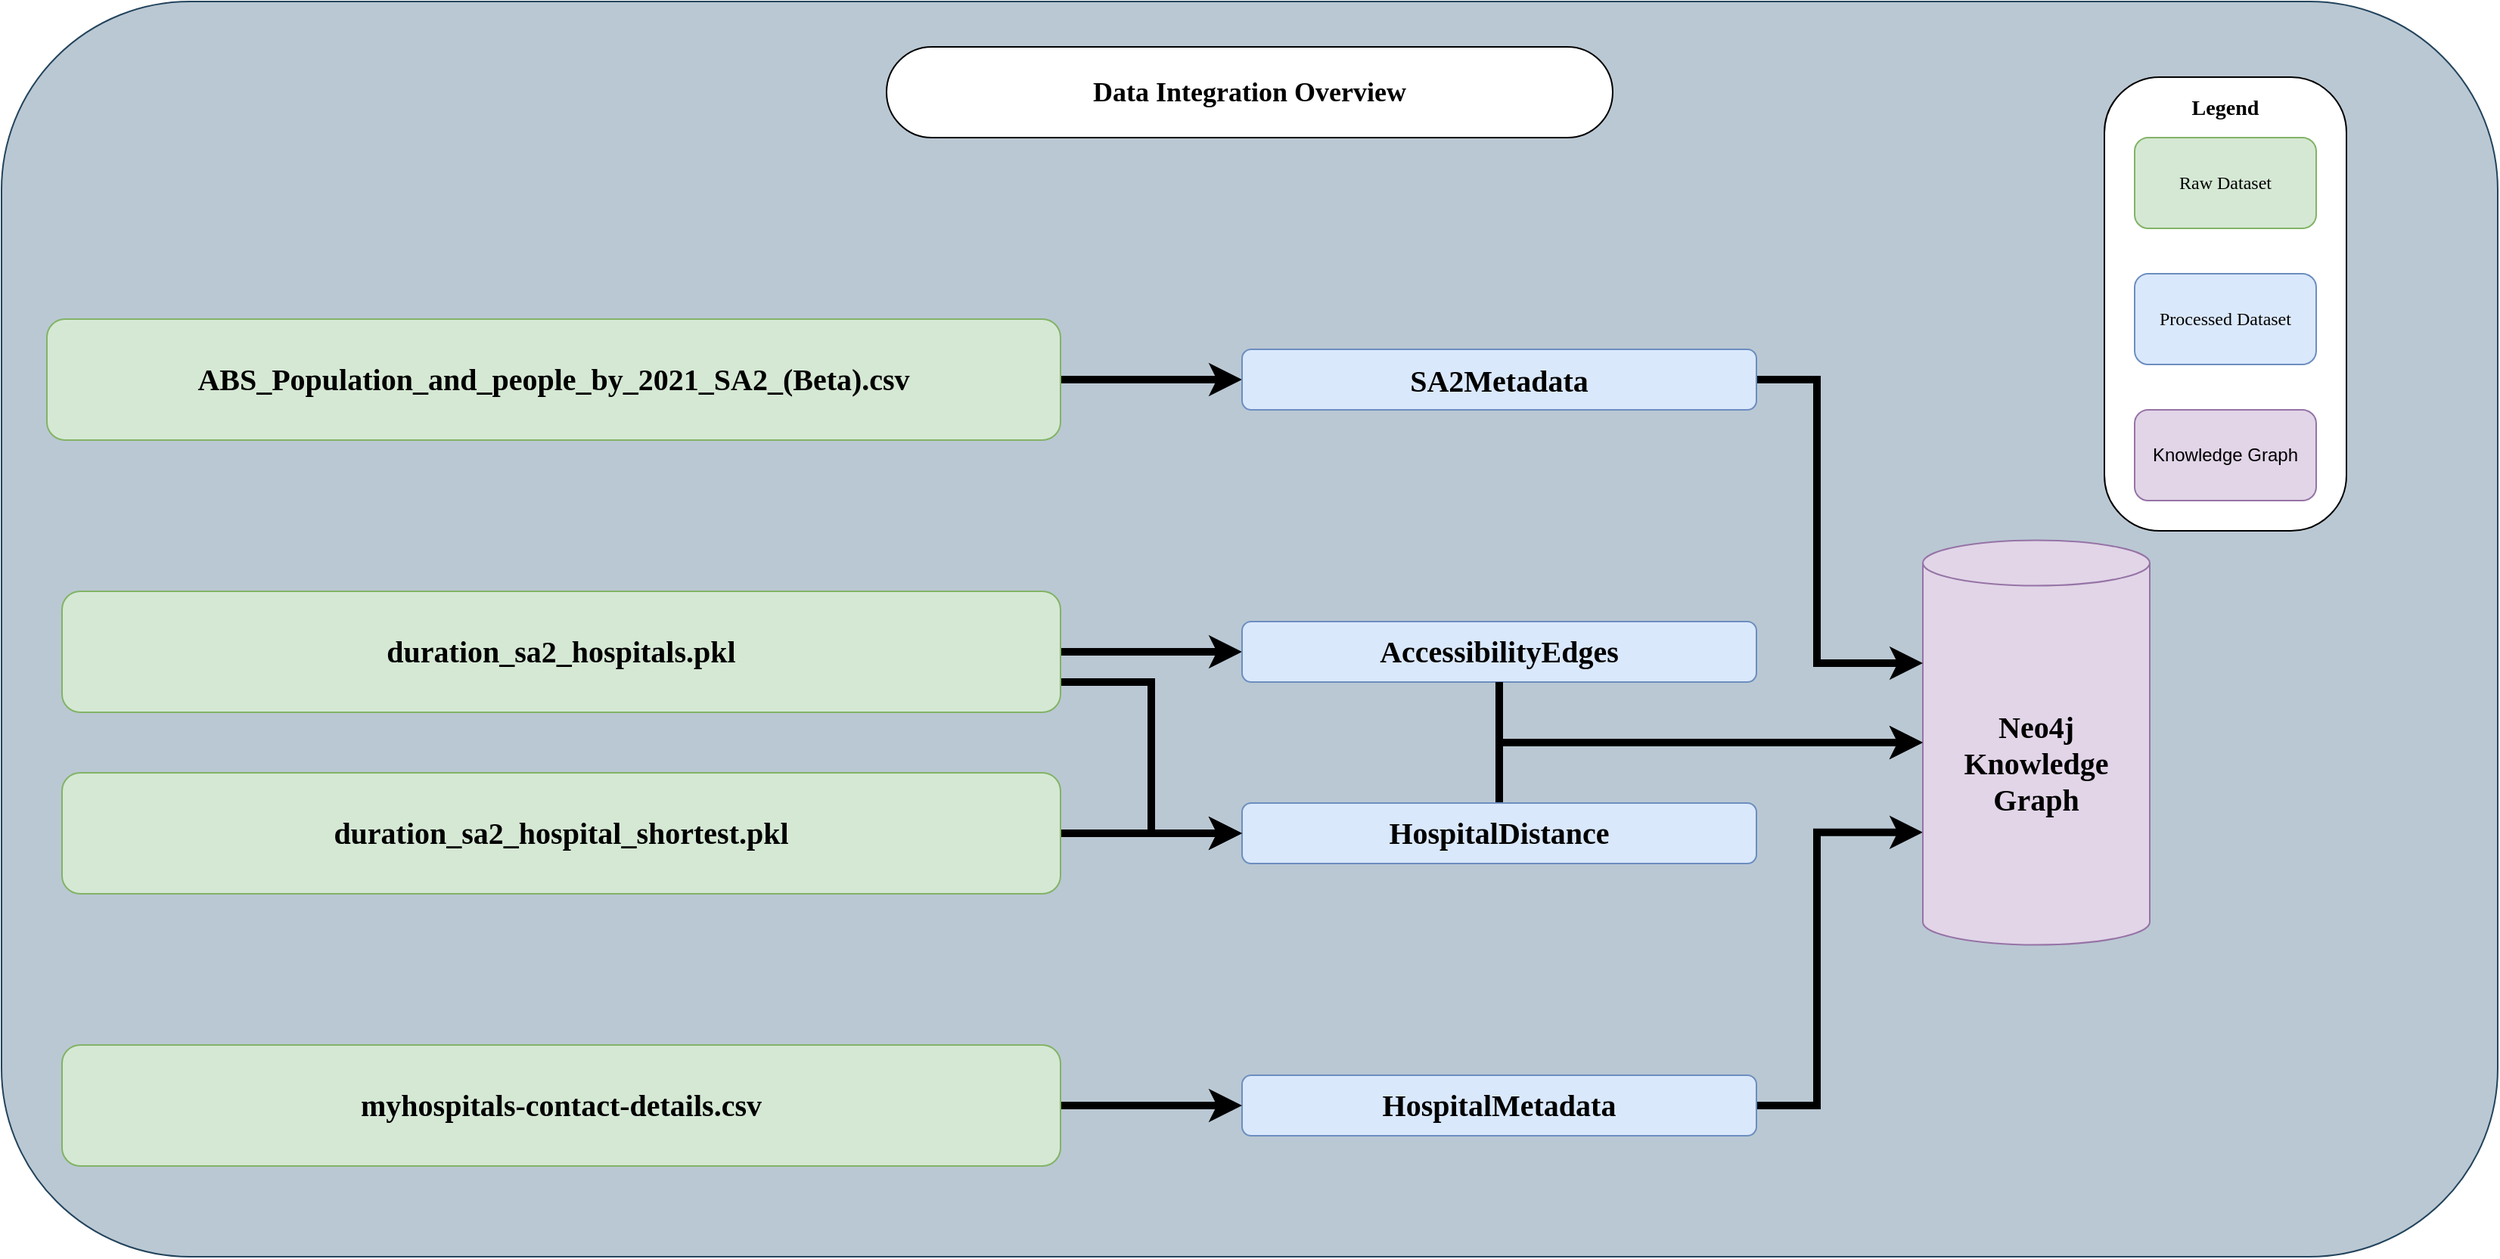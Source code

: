 <mxfile version="24.5.1" type="device" pages="9">
  <diagram id="oVoAqLocb0QwInsg7ZnG" name="Overview">
    <mxGraphModel dx="2493" dy="2683" grid="1" gridSize="10" guides="1" tooltips="1" connect="1" arrows="1" fold="1" page="1" pageScale="1" pageWidth="850" pageHeight="1100" math="0" shadow="0">
      <root>
        <mxCell id="0" />
        <mxCell id="1" parent="0" />
        <mxCell id="uL0-QhKHrqkBOUsmK3de-1" value="" style="rounded=1;whiteSpace=wrap;html=1;labelBackgroundColor=none;fontFamily=Verdana;fillColor=#bac8d3;strokeColor=#23445d;" parent="1" vertex="1">
          <mxGeometry x="-500" y="-110" width="1650" height="830" as="geometry" />
        </mxCell>
        <mxCell id="9S521zGesheabI4XGAvx-9" style="edgeStyle=orthogonalEdgeStyle;rounded=0;orthogonalLoop=1;jettySize=auto;html=1;entryX=0;entryY=0;entryDx=0;entryDy=193.125;entryPerimeter=0;strokeWidth=5;fontFamily=Verdana;fontColor=#000000;fontSize=20;" parent="1" source="D_AaDSEfSIZzOEDVo7i4-1" target="D_AaDSEfSIZzOEDVo7i4-15" edge="1">
          <mxGeometry relative="1" as="geometry">
            <Array as="points">
              <mxPoint x="700" y="620" />
              <mxPoint x="700" y="439" />
            </Array>
          </mxGeometry>
        </mxCell>
        <mxCell id="D_AaDSEfSIZzOEDVo7i4-1" value="&lt;h3 style=&quot;font-family: helvetica; font-size: 20px; line-height: 19px;&quot;&gt;&lt;font face=&quot;Verdana&quot; style=&quot;font-size: 20px;&quot;&gt;HospitalMetadata&lt;/font&gt;&lt;/h3&gt;" style="rounded=1;whiteSpace=wrap;html=1;fillColor=#dae8fc;strokeColor=#6c8ebf;fontSize=20;" parent="1" vertex="1">
          <mxGeometry x="320" y="600" width="340" height="40" as="geometry" />
        </mxCell>
        <mxCell id="9S521zGesheabI4XGAvx-7" style="edgeStyle=orthogonalEdgeStyle;rounded=0;orthogonalLoop=1;jettySize=auto;html=1;entryX=0;entryY=0.5;entryDx=0;entryDy=0;entryPerimeter=0;strokeWidth=5;fontFamily=Verdana;fontColor=#000000;fontSize=20;" parent="1" source="D_AaDSEfSIZzOEDVo7i4-2" target="D_AaDSEfSIZzOEDVo7i4-15" edge="1">
          <mxGeometry relative="1" as="geometry">
            <Array as="points">
              <mxPoint x="490" y="380" />
            </Array>
          </mxGeometry>
        </mxCell>
        <mxCell id="D_AaDSEfSIZzOEDVo7i4-2" value="&lt;h3 style=&quot;font-family: helvetica; font-size: 20px; line-height: 19px;&quot;&gt;&lt;font face=&quot;Verdana&quot; style=&quot;font-size: 20px;&quot;&gt;HospitalDistance&lt;/font&gt;&lt;/h3&gt;" style="rounded=1;whiteSpace=wrap;html=1;fillColor=#dae8fc;strokeColor=#6c8ebf;fontSize=20;" parent="1" vertex="1">
          <mxGeometry x="320" y="420" width="340" height="40" as="geometry" />
        </mxCell>
        <mxCell id="9S521zGesheabI4XGAvx-3" style="edgeStyle=orthogonalEdgeStyle;rounded=0;orthogonalLoop=1;jettySize=auto;html=1;entryX=0;entryY=0.5;entryDx=0;entryDy=0;strokeWidth=5;fontFamily=Verdana;fontColor=#000000;fontSize=20;" parent="1" source="D_AaDSEfSIZzOEDVo7i4-4" target="Ji0h9gqrBowxHyrVGWjA-1" edge="1">
          <mxGeometry relative="1" as="geometry" />
        </mxCell>
        <mxCell id="D_AaDSEfSIZzOEDVo7i4-4" value="&lt;h3 style=&quot;font-family: verdana; line-height: 19px; font-size: 20px;&quot;&gt;ABS_Population_and_people_by_2021_SA2_(Beta).csv&lt;/h3&gt;" style="rounded=1;whiteSpace=wrap;html=1;fillColor=#d5e8d4;strokeColor=#82b366;fontSize=20;" parent="1" vertex="1">
          <mxGeometry x="-470" y="100" width="670" height="80" as="geometry" />
        </mxCell>
        <mxCell id="9S521zGesheabI4XGAvx-4" style="edgeStyle=orthogonalEdgeStyle;rounded=0;orthogonalLoop=1;jettySize=auto;html=1;entryX=0;entryY=0.5;entryDx=0;entryDy=0;strokeWidth=5;fontFamily=Verdana;fontColor=#000000;fontSize=20;exitX=1;exitY=0.75;exitDx=0;exitDy=0;" parent="1" source="D_AaDSEfSIZzOEDVo7i4-6" target="D_AaDSEfSIZzOEDVo7i4-2" edge="1">
          <mxGeometry relative="1" as="geometry" />
        </mxCell>
        <mxCell id="0Z4Offm902AwKw3nhDxk-2" style="edgeStyle=orthogonalEdgeStyle;rounded=0;orthogonalLoop=1;jettySize=auto;html=1;exitX=1;exitY=0.5;exitDx=0;exitDy=0;entryX=0;entryY=0.5;entryDx=0;entryDy=0;strokeWidth=5;" edge="1" parent="1" source="D_AaDSEfSIZzOEDVo7i4-6" target="0Z4Offm902AwKw3nhDxk-1">
          <mxGeometry relative="1" as="geometry">
            <Array as="points" />
          </mxGeometry>
        </mxCell>
        <mxCell id="D_AaDSEfSIZzOEDVo7i4-6" value="&lt;h3 style=&quot;font-family: verdana; font-size: 20px; line-height: 19px;&quot;&gt;duration_sa2_hospitals.pkl&lt;/h3&gt;" style="rounded=1;whiteSpace=wrap;html=1;fillColor=#d5e8d4;strokeColor=#82b366;fontSize=20;" parent="1" vertex="1">
          <mxGeometry x="-460" y="280" width="660" height="80" as="geometry" />
        </mxCell>
        <mxCell id="9S521zGesheabI4XGAvx-1" style="edgeStyle=orthogonalEdgeStyle;rounded=0;orthogonalLoop=1;jettySize=auto;html=1;entryX=0;entryY=0.5;entryDx=0;entryDy=0;strokeWidth=5;fontFamily=Verdana;fontColor=#000000;fontSize=20;" parent="1" source="D_AaDSEfSIZzOEDVo7i4-10" target="D_AaDSEfSIZzOEDVo7i4-1" edge="1">
          <mxGeometry relative="1" as="geometry" />
        </mxCell>
        <mxCell id="D_AaDSEfSIZzOEDVo7i4-10" value="&lt;h3 style=&quot;font-family: helvetica; font-size: 20px; line-height: 19px;&quot;&gt;&lt;font face=&quot;Verdana&quot; style=&quot;font-size: 20px;&quot;&gt;myhospitals-contact-details.csv&lt;/font&gt;&lt;/h3&gt;" style="rounded=1;whiteSpace=wrap;html=1;fillColor=#d5e8d4;strokeColor=#82b366;fontSize=20;" parent="1" vertex="1">
          <mxGeometry x="-460" y="580" width="660" height="80" as="geometry" />
        </mxCell>
        <mxCell id="D_AaDSEfSIZzOEDVo7i4-15" value="&lt;h3 style=&quot;font-size: 20px;&quot;&gt;&lt;font face=&quot;Verdana&quot; style=&quot;font-size: 20px;&quot;&gt;Neo4j Knowledge Graph&lt;/font&gt;&lt;/h3&gt;" style="shape=cylinder3;whiteSpace=wrap;html=1;boundedLbl=1;backgroundOutline=1;size=15;fillColor=#e1d5e7;strokeColor=#9673a6;fontSize=20;" parent="1" vertex="1">
          <mxGeometry x="770" y="246.25" width="150" height="267.5" as="geometry" />
        </mxCell>
        <mxCell id="9S521zGesheabI4XGAvx-5" style="edgeStyle=orthogonalEdgeStyle;rounded=0;orthogonalLoop=1;jettySize=auto;html=1;entryX=0;entryY=0.5;entryDx=0;entryDy=0;strokeWidth=5;fontFamily=Verdana;fontColor=#000000;fontSize=20;" parent="1" source="D_AaDSEfSIZzOEDVo7i4-21" target="D_AaDSEfSIZzOEDVo7i4-2" edge="1">
          <mxGeometry relative="1" as="geometry" />
        </mxCell>
        <mxCell id="D_AaDSEfSIZzOEDVo7i4-21" value="&lt;h3 style=&quot;font-family: verdana; font-size: 20px; line-height: 19px;&quot;&gt;duration_sa2_hospital_shortest.pkl&lt;/h3&gt;" style="rounded=1;whiteSpace=wrap;html=1;fillColor=#d5e8d4;strokeColor=#82b366;fontSize=20;" parent="1" vertex="1">
          <mxGeometry x="-460" y="400" width="660" height="80" as="geometry" />
        </mxCell>
        <mxCell id="raiURkuCehYe_3hLAczj-1" value="" style="rounded=1;whiteSpace=wrap;html=1;labelBackgroundColor=none;fontFamily=Verdana;fontColor=#000000;arcSize=23;" parent="1" vertex="1">
          <mxGeometry x="890" y="-60" width="160" height="300" as="geometry" />
        </mxCell>
        <mxCell id="raiURkuCehYe_3hLAczj-2" value="&lt;h3&gt;Legend&lt;/h3&gt;" style="text;html=1;strokeColor=none;fillColor=none;align=center;verticalAlign=middle;whiteSpace=wrap;rounded=0;labelBackgroundColor=none;fontFamily=Verdana;fontColor=#000000;" parent="1" vertex="1">
          <mxGeometry x="950" y="-50" width="40" height="20" as="geometry" />
        </mxCell>
        <mxCell id="raiURkuCehYe_3hLAczj-3" value="Raw Dataset" style="rounded=1;whiteSpace=wrap;html=1;labelBackgroundColor=none;fontFamily=Verdana;fillColor=#d5e8d4;strokeColor=#82b366;" parent="1" vertex="1">
          <mxGeometry x="910" y="-20" width="120" height="60" as="geometry" />
        </mxCell>
        <mxCell id="raiURkuCehYe_3hLAczj-4" value="Processed Dataset" style="rounded=1;whiteSpace=wrap;html=1;labelBackgroundColor=none;fontFamily=Verdana;fillColor=#dae8fc;strokeColor=#6c8ebf;" parent="1" vertex="1">
          <mxGeometry x="910" y="70" width="120" height="60" as="geometry" />
        </mxCell>
        <mxCell id="raiURkuCehYe_3hLAczj-5" value="Knowledge Graph" style="rounded=1;whiteSpace=wrap;html=1;fillColor=#e1d5e7;strokeColor=#9673a6;" parent="1" vertex="1">
          <mxGeometry x="910" y="160" width="120" height="60" as="geometry" />
        </mxCell>
        <mxCell id="9S521zGesheabI4XGAvx-8" style="edgeStyle=orthogonalEdgeStyle;rounded=0;orthogonalLoop=1;jettySize=auto;html=1;entryX=0;entryY=0;entryDx=0;entryDy=81.25;entryPerimeter=0;strokeWidth=5;fontFamily=Verdana;fontColor=#000000;fontSize=20;exitX=1;exitY=0.5;exitDx=0;exitDy=0;" parent="1" source="Ji0h9gqrBowxHyrVGWjA-1" target="D_AaDSEfSIZzOEDVo7i4-15" edge="1">
          <mxGeometry relative="1" as="geometry">
            <Array as="points">
              <mxPoint x="700" y="140" />
              <mxPoint x="700" y="327" />
            </Array>
          </mxGeometry>
        </mxCell>
        <mxCell id="Ji0h9gqrBowxHyrVGWjA-1" value="&lt;h3 style=&quot;font-family: verdana; font-size: 20px;&quot;&gt;SA2Metadata&lt;/h3&gt;" style="rounded=1;whiteSpace=wrap;html=1;fillColor=#dae8fc;strokeColor=#6c8ebf;fontSize=20;" parent="1" vertex="1">
          <mxGeometry x="320" y="120" width="340" height="40" as="geometry" />
        </mxCell>
        <mxCell id="uL0-QhKHrqkBOUsmK3de-2" value="&lt;h2&gt;Data Integration Overview&lt;/h2&gt;" style="rounded=1;whiteSpace=wrap;html=1;labelBackgroundColor=none;fontFamily=Verdana;fontColor=#000000;arcSize=50;" parent="1" vertex="1">
          <mxGeometry x="85" y="-80" width="480" height="60" as="geometry" />
        </mxCell>
        <mxCell id="0Z4Offm902AwKw3nhDxk-1" value="&lt;h3 style=&quot;font-family: helvetica; font-size: 20px; line-height: 19px;&quot;&gt;&lt;font face=&quot;Verdana&quot; style=&quot;font-size: 20px;&quot;&gt;AccessibilityEdges&lt;/font&gt;&lt;/h3&gt;" style="rounded=1;whiteSpace=wrap;html=1;fillColor=#dae8fc;strokeColor=#6c8ebf;fontSize=20;" vertex="1" parent="1">
          <mxGeometry x="320" y="300" width="340" height="40" as="geometry" />
        </mxCell>
        <mxCell id="0Z4Offm902AwKw3nhDxk-3" style="edgeStyle=orthogonalEdgeStyle;rounded=0;orthogonalLoop=1;jettySize=auto;html=1;entryX=0;entryY=0.5;entryDx=0;entryDy=0;entryPerimeter=0;strokeWidth=5;" edge="1" parent="1" source="0Z4Offm902AwKw3nhDxk-1" target="D_AaDSEfSIZzOEDVo7i4-15">
          <mxGeometry relative="1" as="geometry">
            <Array as="points">
              <mxPoint x="490" y="380" />
            </Array>
          </mxGeometry>
        </mxCell>
      </root>
    </mxGraphModel>
  </diagram>
  <diagram id="UUwpJ3_6N2TrXrEUqyqZ" name="KG Schema">
    <mxGraphModel dx="2173" dy="852" grid="1" gridSize="10" guides="1" tooltips="1" connect="1" arrows="1" fold="1" page="1" pageScale="1" pageWidth="850" pageHeight="1400" math="0" shadow="0">
      <root>
        <mxCell id="0" />
        <mxCell id="1" parent="0" />
        <mxCell id="B7WgpAaoMRdPUwbzsavy-2" value="" style="rounded=1;whiteSpace=wrap;html=1;labelBackgroundColor=none;fontFamily=Verdana;fillColor=#bac8d3;strokeColor=#23445d;" vertex="1" parent="1">
          <mxGeometry x="-80" y="90" width="1440" height="650" as="geometry" />
        </mxCell>
        <mxCell id="Tuxre7TU-VVuBBuTog7S-2" value="" style="group" vertex="1" connectable="0" parent="1">
          <mxGeometry x="920" y="289.99" width="410" height="410" as="geometry" />
        </mxCell>
        <mxCell id="VTl8CzuRga3nS6yhVtS8-3" value="" style="ellipse;whiteSpace=wrap;html=1;aspect=fixed;fillColor=#dae8fc;strokeColor=#6c8ebf;" vertex="1" parent="Tuxre7TU-VVuBBuTog7S-2">
          <mxGeometry width="410" height="410" as="geometry" />
        </mxCell>
        <mxCell id="Tuxre7TU-VVuBBuTog7S-1" value="&lt;font style=&quot;font-size: 16px;&quot; face=&quot;Helvetica&quot;&gt;&lt;b&gt;Attributes&lt;/b&gt;&lt;/font&gt;&lt;div&gt;&lt;span style=&quot;font-size: 16px;&quot;&gt;&lt;b&gt;&lt;br&gt;&lt;/b&gt;&lt;/span&gt;&lt;div&gt;&lt;div style=&quot;font-size: 14px; line-height: 19px; white-space: pre;&quot;&gt;&lt;div style=&quot;&quot;&gt;&lt;div style=&quot;line-height: 19px;&quot;&gt;&lt;div style=&quot;&quot;&gt;&lt;font face=&quot;Helvetica&quot;&gt;SA2_5DIG (primary key)&lt;/font&gt;&lt;/div&gt;&lt;div style=&quot;&quot;&gt;&lt;font face=&quot;Helvetica&quot;&gt;SA2_name&lt;/font&gt;&lt;/div&gt;&lt;div style=&quot;&quot;&gt;&lt;font face=&quot;Helvetica&quot;&gt;SA2_area&lt;/font&gt;&lt;/div&gt;&lt;div style=&quot;&quot;&gt;&lt;font face=&quot;Helvetica&quot;&gt;SA2_population&lt;/font&gt;&lt;/div&gt;&lt;div style=&quot;&quot;&gt;&lt;font face=&quot;Helvetica&quot;&gt;SA2_population_percentage&lt;/font&gt;&lt;/div&gt;&lt;div style=&quot;&quot;&gt;&lt;font face=&quot;Helvetica&quot;&gt;SA2_population_density&lt;/font&gt;&lt;/div&gt;&lt;div style=&quot;font-family: Consolas, &amp;quot;Courier New&amp;quot;, monospace; background-color: rgb(30, 30, 30); color: rgb(212, 212, 212);&quot;&gt;&lt;/div&gt;&lt;/div&gt;&lt;/div&gt;&lt;div style=&quot;font-family: Consolas, &amp;quot;Courier New&amp;quot;, monospace; background-color: rgb(30, 30, 30); color: rgb(212, 212, 212);&quot;&gt;&lt;/div&gt;&lt;/div&gt;&lt;/div&gt;&lt;/div&gt;" style="rounded=1;whiteSpace=wrap;html=1;" vertex="1" parent="Tuxre7TU-VVuBBuTog7S-2">
          <mxGeometry x="105" y="70" width="200" height="300" as="geometry" />
        </mxCell>
        <mxCell id="JXH2gV1ghAX8Hz1eyUtY-4" value="&lt;h2&gt;&lt;b style=&quot;font-family: Helvetica; font-size: 20px;&quot;&gt;SA2&lt;/b&gt;&lt;br&gt;&lt;/h2&gt;" style="rounded=1;whiteSpace=wrap;html=1;labelBackgroundColor=none;fontFamily=Verdana;fontColor=#000000;arcSize=50;" vertex="1" parent="Tuxre7TU-VVuBBuTog7S-2">
          <mxGeometry x="150" y="20.01" width="110" height="40" as="geometry" />
        </mxCell>
        <mxCell id="Tuxre7TU-VVuBBuTog7S-3" value="" style="group" vertex="1" connectable="0" parent="1">
          <mxGeometry x="-50" y="290" width="410" height="410" as="geometry" />
        </mxCell>
        <mxCell id="VTl8CzuRga3nS6yhVtS8-2" value="" style="ellipse;whiteSpace=wrap;html=1;aspect=fixed;spacingBottom=90;fillColor=#fff2cc;strokeColor=#d6b656;" vertex="1" parent="Tuxre7TU-VVuBBuTog7S-3">
          <mxGeometry width="410" height="410" as="geometry" />
        </mxCell>
        <mxCell id="VTl8CzuRga3nS6yhVtS8-4" value="&lt;font style=&quot;font-size: 16px;&quot; face=&quot;Helvetica&quot;&gt;&lt;b&gt;Attributes&lt;/b&gt;&lt;/font&gt;&lt;div&gt;&lt;span style=&quot;font-size: 16px;&quot;&gt;&lt;b&gt;&lt;br&gt;&lt;/b&gt;&lt;/span&gt;&lt;div&gt;&lt;div style=&quot;font-size: 14px; line-height: 19px; white-space: pre;&quot;&gt;&lt;div style=&quot;&quot;&gt;&lt;font face=&quot;EGhdSiiWbVuZz3UtPx32&quot;&gt;hospital_name (primary key)&lt;/font&gt;&lt;/div&gt;&lt;div style=&quot;&quot;&gt;&lt;font face=&quot;EGhdSiiWbVuZz3UtPx32&quot;&gt;phone_number&lt;/font&gt;&lt;/div&gt;&lt;div style=&quot;&quot;&gt;&lt;font face=&quot;EGhdSiiWbVuZz3UtPx32&quot;&gt;address,suburb&lt;/font&gt;&lt;/div&gt;&lt;div style=&quot;&quot;&gt;&lt;font face=&quot;EGhdSiiWbVuZz3UtPx32&quot;&gt;postcode,state,&lt;/font&gt;&lt;/div&gt;&lt;div style=&quot;&quot;&gt;&lt;font face=&quot;EGhdSiiWbVuZz3UtPx32&quot;&gt;local_hospital_network&lt;/font&gt;&lt;/div&gt;&lt;div style=&quot;&quot;&gt;&lt;font face=&quot;EGhdSiiWbVuZz3UtPx32&quot;&gt;primary_health_network&lt;/font&gt;&lt;/div&gt;&lt;div style=&quot;&quot;&gt;&lt;font face=&quot;EGhdSiiWbVuZz3UtPx32&quot;&gt;website&lt;/font&gt;&lt;/div&gt;&lt;div style=&quot;&quot;&gt;&lt;font face=&quot;EGhdSiiWbVuZz3UtPx32&quot;&gt;description&lt;/font&gt;&lt;/div&gt;&lt;div style=&quot;&quot;&gt;&lt;font face=&quot;EGhdSiiWbVuZz3UtPx32&quot;&gt;sector&lt;/font&gt;&lt;/div&gt;&lt;div style=&quot;&quot;&gt;&lt;font face=&quot;EGhdSiiWbVuZz3UtPx32&quot;&gt;beds&lt;/font&gt;&lt;/div&gt;&lt;div style=&quot;&quot;&gt;&lt;font face=&quot;EGhdSiiWbVuZz3UtPx32&quot;&gt;latitude&lt;/font&gt;&lt;/div&gt;&lt;div style=&quot;&quot;&gt;&lt;font face=&quot;EGhdSiiWbVuZz3UtPx32&quot;&gt;longitude&lt;/font&gt;&lt;/div&gt;&lt;div style=&quot;&quot;&gt;&lt;font face=&quot;EGhdSiiWbVuZz3UtPx32&quot;&gt;hospital_ID&lt;/font&gt;&lt;/div&gt;&lt;div style=&quot;font-family: Consolas, &amp;quot;Courier New&amp;quot;, monospace; background-color: rgb(30, 30, 30); color: rgb(212, 212, 212);&quot;&gt;&lt;/div&gt;&lt;/div&gt;&lt;/div&gt;&lt;/div&gt;" style="rounded=1;whiteSpace=wrap;html=1;" vertex="1" parent="Tuxre7TU-VVuBBuTog7S-3">
          <mxGeometry x="115" y="70" width="180" height="300" as="geometry" />
        </mxCell>
        <mxCell id="JXH2gV1ghAX8Hz1eyUtY-2" value="&lt;h2&gt;&lt;b style=&quot;font-family: Helvetica; font-size: 20px;&quot;&gt;Hospital&lt;/b&gt;&lt;br&gt;&lt;/h2&gt;" style="rounded=1;whiteSpace=wrap;html=1;labelBackgroundColor=none;fontFamily=Verdana;fontColor=#000000;arcSize=50;" vertex="1" parent="Tuxre7TU-VVuBBuTog7S-3">
          <mxGeometry x="135" y="20" width="140" height="40" as="geometry" />
        </mxCell>
        <mxCell id="Tuxre7TU-VVuBBuTog7S-5" style="edgeStyle=orthogonalEdgeStyle;rounded=0;orthogonalLoop=1;jettySize=auto;html=1;entryX=0;entryY=0.5;entryDx=0;entryDy=0;strokeWidth=7;fillColor=#647687;strokeColor=#314354;" edge="1" parent="1" source="Tuxre7TU-VVuBBuTog7S-4" target="VTl8CzuRga3nS6yhVtS8-3">
          <mxGeometry relative="1" as="geometry" />
        </mxCell>
        <mxCell id="Tuxre7TU-VVuBBuTog7S-6" style="edgeStyle=orthogonalEdgeStyle;rounded=0;orthogonalLoop=1;jettySize=auto;html=1;entryX=1;entryY=0.5;entryDx=0;entryDy=0;endArrow=none;endFill=0;strokeWidth=7;fillColor=#647687;strokeColor=#314354;" edge="1" parent="1" source="Tuxre7TU-VVuBBuTog7S-4" target="VTl8CzuRga3nS6yhVtS8-2">
          <mxGeometry relative="1" as="geometry" />
        </mxCell>
        <mxCell id="Tuxre7TU-VVuBBuTog7S-11" value="W" style="group" vertex="1" connectable="0" parent="1">
          <mxGeometry x="480" y="335.93" width="320" height="318.13" as="geometry" />
        </mxCell>
        <mxCell id="Tuxre7TU-VVuBBuTog7S-4" value="" style="rounded=1;whiteSpace=wrap;html=1;fillColor=#d5e8d4;strokeColor=#82b366;" vertex="1" parent="Tuxre7TU-VVuBBuTog7S-11">
          <mxGeometry width="320" height="318.13" as="geometry" />
        </mxCell>
        <mxCell id="Tuxre7TU-VVuBBuTog7S-8" value="&lt;div&gt;&lt;div style=&quot;line-height: 19px;&quot;&gt;&lt;div style=&quot;&quot;&gt;&lt;div style=&quot;line-height: 19px;&quot;&gt;&lt;div style=&quot;font-size: 14px; white-space: pre;&quot;&gt;&lt;b style=&quot;font-size: 16px; white-space: normal; background-color: initial;&quot;&gt;Attributes&lt;/b&gt;&lt;br&gt;&lt;/div&gt;&lt;div style=&quot;font-size: 14px; white-space: pre;&quot;&gt;&lt;b style=&quot;font-size: 16px; white-space: normal; background-color: initial;&quot;&gt;&lt;br&gt;&lt;/b&gt;&lt;/div&gt;&lt;div style=&quot;&quot;&gt;&lt;font style=&quot;font-size: 14px;&quot;&gt;distance_time&lt;/font&gt;&lt;/div&gt;&lt;div style=&quot;&quot;&gt;&lt;font style=&quot;font-size: 14px;&quot;&gt;accessible&lt;/font&gt;&lt;/div&gt;&lt;div style=&quot;&quot;&gt;&lt;font style=&quot;font-size: 14px;&quot;&gt;further_than_2h&lt;/font&gt;&lt;/div&gt;&lt;div style=&quot;font-size: 14px; white-space: pre; font-family: Consolas, &amp;quot;Courier New&amp;quot;, monospace; background-color: rgb(30, 30, 30); color: rgb(212, 212, 212);&quot;&gt;&lt;/div&gt;&lt;/div&gt;&lt;/div&gt;&lt;div style=&quot;font-size: 14px; white-space: pre; font-family: Consolas, &amp;quot;Courier New&amp;quot;, monospace; background-color: rgb(30, 30, 30); color: rgb(212, 212, 212);&quot;&gt;&lt;/div&gt;&lt;/div&gt;&lt;/div&gt;" style="rounded=1;whiteSpace=wrap;html=1;" vertex="1" parent="Tuxre7TU-VVuBBuTog7S-11">
          <mxGeometry x="36.129" y="89.596" width="247.742" height="186.983" as="geometry" />
        </mxCell>
        <mxCell id="JXH2gV1ghAX8Hz1eyUtY-3" value="&lt;h2&gt;&lt;b style=&quot;font-family: Helvetica; font-size: 20px;&quot;&gt;REACHABLE_VIA&lt;/b&gt;&lt;br&gt;&lt;/h2&gt;" style="rounded=1;whiteSpace=wrap;html=1;labelBackgroundColor=none;fontFamily=Verdana;fontColor=#000000;arcSize=50;" vertex="1" parent="Tuxre7TU-VVuBBuTog7S-11">
          <mxGeometry x="50" y="24.07" width="220" height="40" as="geometry" />
        </mxCell>
        <mxCell id="JXH2gV1ghAX8Hz1eyUtY-1" value="&lt;h2&gt;Knowledge Graph Structure&lt;/h2&gt;" style="rounded=1;whiteSpace=wrap;html=1;labelBackgroundColor=none;fontFamily=Verdana;fontColor=#000000;arcSize=50;" vertex="1" parent="1">
          <mxGeometry x="400" y="175" width="480" height="60" as="geometry" />
        </mxCell>
        <mxCell id="JXH2gV1ghAX8Hz1eyUtY-9" value="" style="group" vertex="1" connectable="0" parent="1">
          <mxGeometry x="1190" y="140" width="120" height="130" as="geometry" />
        </mxCell>
        <mxCell id="JXH2gV1ghAX8Hz1eyUtY-8" value="" style="rounded=1;whiteSpace=wrap;html=1;fillColor=#647687;fontColor=#ffffff;strokeColor=#314354;" vertex="1" parent="JXH2gV1ghAX8Hz1eyUtY-9">
          <mxGeometry width="120" height="130" as="geometry" />
        </mxCell>
        <mxCell id="JXH2gV1ghAX8Hz1eyUtY-5" value="Nodes" style="ellipse;whiteSpace=wrap;html=1;aspect=fixed;fillColor=#f5f5f5;fontColor=#333333;strokeColor=#666666;" vertex="1" parent="JXH2gV1ghAX8Hz1eyUtY-9">
          <mxGeometry x="33.333" y="13" width="51.429" height="51.429" as="geometry" />
        </mxCell>
        <mxCell id="JXH2gV1ghAX8Hz1eyUtY-7" value="&lt;span style=&quot;color: rgb(0, 0, 0); font-family: Helvetica; font-size: 12px; font-style: normal; font-variant-ligatures: normal; font-variant-caps: normal; font-weight: 400; letter-spacing: normal; orphans: 2; text-align: center; text-indent: 0px; text-transform: none; widows: 2; word-spacing: 0px; -webkit-text-stroke-width: 0px; white-space: normal; background-color: rgb(251, 251, 251); text-decoration-thickness: initial; text-decoration-style: initial; text-decoration-color: initial; display: inline !important; float: none;&quot;&gt;Relationships&lt;/span&gt;" style="rounded=1;whiteSpace=wrap;html=1;fillColor=#f5f5f5;fontColor=#333333;strokeColor=#666666;" vertex="1" parent="JXH2gV1ghAX8Hz1eyUtY-9">
          <mxGeometry x="20.0" y="78" width="80.0" height="39" as="geometry" />
        </mxCell>
      </root>
    </mxGraphModel>
  </diagram>
  <diagram id="xrRu4EcnShG1vXp3CMwB" name="Hospitals">
    <mxGraphModel dx="2294" dy="929" grid="1" gridSize="10" guides="1" tooltips="1" connect="1" arrows="1" fold="1" page="1" pageScale="1" pageWidth="850" pageHeight="1100" math="0" shadow="0">
      <root>
        <mxCell id="hHSy8r-Och2SJdA3nrzx-0" />
        <mxCell id="hHSy8r-Och2SJdA3nrzx-1" parent="hHSy8r-Och2SJdA3nrzx-0" />
        <mxCell id="HArUbXiBFGhqf6yhTg8Z-0" value="" style="rounded=1;whiteSpace=wrap;html=1;labelBackgroundColor=none;fontFamily=Verdana;fillColor=#bac8d3;strokeColor=#23445d;" parent="hHSy8r-Och2SJdA3nrzx-1" vertex="1">
          <mxGeometry x="-550" y="190" width="1650" height="610" as="geometry" />
        </mxCell>
        <mxCell id="GKBy7KOu9wrHksl3vBT9-2" value="&lt;h3 style=&quot;font-size: 14px ; line-height: 19px&quot;&gt;&lt;br&gt;&lt;/h3&gt;" style="text;html=1;strokeColor=none;fillColor=none;align=center;verticalAlign=middle;whiteSpace=wrap;rounded=0;" parent="hHSy8r-Och2SJdA3nrzx-1" vertex="1">
          <mxGeometry x="-490" y="220" width="350" height="20" as="geometry" />
        </mxCell>
        <mxCell id="GKBy7KOu9wrHksl3vBT9-4" value="&lt;h3 style=&quot;font-size: 14px ; line-height: 19px&quot;&gt;&lt;br&gt;&lt;/h3&gt;" style="text;html=1;strokeColor=none;fillColor=none;align=center;verticalAlign=middle;whiteSpace=wrap;rounded=0;" parent="hHSy8r-Och2SJdA3nrzx-1" vertex="1">
          <mxGeometry x="-20" y="220" width="350" height="20" as="geometry" />
        </mxCell>
        <mxCell id="h-zFkqPWPvurzGXIFvi1-5" value="&lt;p class=&quot;MsoNormal&quot;&gt;&lt;br&gt;&lt;/p&gt;" style="rounded=1;whiteSpace=wrap;html=1;fillColor=#dae8fc;strokeColor=#6c8ebf;align=center;verticalAlign=middle;" parent="hHSy8r-Och2SJdA3nrzx-1" vertex="1">
          <mxGeometry x="290" y="360" width="550" height="390" as="geometry" />
        </mxCell>
        <mxCell id="h-zFkqPWPvurzGXIFvi1-6" value="&lt;h3 style=&quot;font-family: &amp;#34;helvetica&amp;#34; ; font-size: 14px ; line-height: 19px&quot;&gt;&lt;font face=&quot;Verdana&quot;&gt;HospitalMetadata&lt;/font&gt;&lt;/h3&gt;" style="rounded=1;whiteSpace=wrap;html=1;labelBackgroundColor=none;fontFamily=Verdana;fontColor=#000000;arcSize=50;" parent="hHSy8r-Och2SJdA3nrzx-1" vertex="1">
          <mxGeometry x="322.5" y="390" width="485" height="40" as="geometry" />
        </mxCell>
        <mxCell id="h-zFkqPWPvurzGXIFvi1-7" value="&lt;p class=&quot;MsoNormal&quot; style=&quot;font-family: &amp;#34;helvetica&amp;#34;&quot;&gt;&lt;span style=&quot;font-size: 10.5pt ; line-height: 14.98px ; font-family: &amp;#34;verdana&amp;#34; , sans-serif&quot;&gt;hospital_name&lt;/span&gt;&lt;/p&gt;&lt;p class=&quot;MsoNormal&quot; style=&quot;font-family: &amp;#34;helvetica&amp;#34;&quot;&gt;&lt;span style=&quot;font-size: 10.5pt ; line-height: 14.98px ; font-family: &amp;#34;verdana&amp;#34; , sans-serif&quot;&gt;phone_number&lt;/span&gt;&lt;/p&gt;&lt;p class=&quot;MsoNormal&quot; style=&quot;font-family: &amp;#34;helvetica&amp;#34;&quot;&gt;&lt;span style=&quot;font-size: 10.5pt ; line-height: 14.98px ; font-family: &amp;#34;verdana&amp;#34; , sans-serif&quot;&gt;address&lt;/span&gt;&lt;/p&gt;&lt;p class=&quot;MsoNormal&quot; style=&quot;font-family: &amp;#34;helvetica&amp;#34;&quot;&gt;&lt;span style=&quot;font-size: 10.5pt ; line-height: 14.98px ; font-family: &amp;#34;verdana&amp;#34; , sans-serif&quot;&gt;suburb&lt;/span&gt;&lt;/p&gt;&lt;p class=&quot;MsoNormal&quot; style=&quot;font-family: &amp;#34;helvetica&amp;#34;&quot;&gt;&lt;span style=&quot;font-size: 10.5pt ; line-height: 14.98px ; font-family: &amp;#34;verdana&amp;#34; , sans-serif&quot;&gt;postcode&lt;/span&gt;&lt;/p&gt;&lt;p class=&quot;MsoNormal&quot; style=&quot;font-family: &amp;#34;helvetica&amp;#34;&quot;&gt;&lt;span style=&quot;font-size: 10.5pt ; line-height: 14.98px ; font-family: &amp;#34;verdana&amp;#34; , sans-serif&quot;&gt;state&lt;/span&gt;&lt;/p&gt;&lt;p class=&quot;MsoNormal&quot; style=&quot;font-family: &amp;#34;helvetica&amp;#34;&quot;&gt;&lt;span style=&quot;font-size: 10.5pt ; line-height: 14.98px ; font-family: &amp;#34;verdana&amp;#34; , sans-serif&quot;&gt;local_hospital_network&lt;/span&gt;&lt;/p&gt;&lt;p class=&quot;MsoNormal&quot; style=&quot;font-family: &amp;#34;helvetica&amp;#34;&quot;&gt;&lt;span style=&quot;font-size: 10.5pt ; line-height: 14.98px ; font-family: &amp;#34;verdana&amp;#34; , sans-serif&quot;&gt;primary_health_network&lt;br&gt;&lt;/span&gt;&lt;/p&gt;" style="rounded=1;whiteSpace=wrap;html=1;labelBackgroundColor=none;fontFamily=Verdana;fontColor=#000000;" parent="hHSy8r-Och2SJdA3nrzx-1" vertex="1">
          <mxGeometry x="322.5" y="480" width="210" height="240" as="geometry" />
        </mxCell>
        <mxCell id="h-zFkqPWPvurzGXIFvi1-8" value="&lt;p class=&quot;MsoNormal&quot; style=&quot;font-family: &amp;#34;helvetica&amp;#34;&quot;&gt;&lt;br&gt;&lt;/p&gt;&lt;p class=&quot;MsoNormal&quot; style=&quot;font-family: &amp;#34;helvetica&amp;#34;&quot;&gt;&lt;span style=&quot;font-size: 10.5pt ; line-height: 14.98px ; font-family: &amp;#34;verdana&amp;#34; , sans-serif&quot;&gt;website&lt;/span&gt;&lt;/p&gt;&lt;p class=&quot;MsoNormal&quot; style=&quot;font-family: &amp;#34;helvetica&amp;#34;&quot;&gt;&lt;span style=&quot;font-size: 10.5pt ; line-height: 14.98px ; font-family: &amp;#34;verdana&amp;#34; , sans-serif&quot;&gt;description&lt;/span&gt;&lt;/p&gt;&lt;p class=&quot;MsoNormal&quot; style=&quot;font-family: &amp;#34;helvetica&amp;#34;&quot;&gt;&lt;span style=&quot;font-size: 10.5pt ; line-height: 14.98px ; font-family: &amp;#34;verdana&amp;#34; , sans-serif&quot;&gt;sector&amp;nbsp;&lt;/span&gt;&lt;/p&gt;&lt;p class=&quot;MsoNormal&quot; style=&quot;font-family: &amp;#34;helvetica&amp;#34;&quot;&gt;&lt;span style=&quot;font-size: 10.5pt ; line-height: 14.98px ; font-family: &amp;#34;verdana&amp;#34; , sans-serif&quot;&gt;beds&lt;/span&gt;&lt;/p&gt;&lt;p class=&quot;MsoNormal&quot; style=&quot;font-family: &amp;#34;helvetica&amp;#34;&quot;&gt;&lt;span style=&quot;font-size: 10.5pt ; line-height: 14.98px ; font-family: &amp;#34;verdana&amp;#34; , sans-serif&quot;&gt;latitude&lt;/span&gt;&lt;/p&gt;&lt;p class=&quot;MsoNormal&quot; style=&quot;font-family: &amp;#34;helvetica&amp;#34;&quot;&gt;&lt;span style=&quot;font-size: 10.5pt ; line-height: 14.98px ; font-family: &amp;#34;verdana&amp;#34; , sans-serif&quot;&gt;longitude&lt;/span&gt;&lt;/p&gt;&lt;p class=&quot;MsoNormal&quot; style=&quot;font-family: &amp;#34;helvetica&amp;#34;&quot;&gt;&lt;span style=&quot;font-size: 10.5pt ; line-height: 14.98px ; font-family: &amp;#34;verdana&amp;#34; , sans-serif&quot;&gt;hospital_ID&lt;/span&gt;&lt;/p&gt;" style="rounded=1;whiteSpace=wrap;html=1;labelBackgroundColor=none;fontFamily=Verdana;fontColor=#000000;" parent="hHSy8r-Och2SJdA3nrzx-1" vertex="1">
          <mxGeometry x="597.5" y="480" width="210" height="240" as="geometry" />
        </mxCell>
        <mxCell id="h-zFkqPWPvurzGXIFvi1-9" value="&#xa;&#xa;&lt;b style=&quot;color: rgb(0, 0, 0); font-family: helvetica; font-size: 14px; font-style: normal; letter-spacing: normal; text-align: center; text-indent: 0px; text-transform: none; word-spacing: 0px;&quot;&gt;&lt;font face=&quot;Verdana&quot;&gt;Columns:&lt;/font&gt;&lt;/b&gt;&#xa;&#xa;" style="text;html=1;strokeColor=none;fillColor=none;align=center;verticalAlign=middle;whiteSpace=wrap;rounded=0;labelBackgroundColor=none;fontFamily=Verdana;fontColor=#000000;" parent="hHSy8r-Och2SJdA3nrzx-1" vertex="1">
          <mxGeometry x="545" y="450" width="40" height="20" as="geometry" />
        </mxCell>
        <mxCell id="h-zFkqPWPvurzGXIFvi1-15" style="edgeStyle=orthogonalEdgeStyle;rounded=0;orthogonalLoop=1;jettySize=auto;html=1;entryX=0;entryY=0.5;entryDx=0;entryDy=0;fontFamily=Verdana;fontColor=#000000;strokeWidth=10;" parent="hHSy8r-Och2SJdA3nrzx-1" source="h-zFkqPWPvurzGXIFvi1-10" target="h-zFkqPWPvurzGXIFvi1-5" edge="1">
          <mxGeometry relative="1" as="geometry" />
        </mxCell>
        <mxCell id="h-zFkqPWPvurzGXIFvi1-10" value="&lt;p class=&quot;MsoNormal&quot;&gt;&lt;br&gt;&lt;/p&gt;" style="rounded=1;whiteSpace=wrap;html=1;fillColor=#d5e8d4;strokeColor=#82b366;align=center;verticalAlign=middle;" parent="hHSy8r-Och2SJdA3nrzx-1" vertex="1">
          <mxGeometry x="-490" y="360" width="590" height="390" as="geometry" />
        </mxCell>
        <mxCell id="h-zFkqPWPvurzGXIFvi1-11" value="&lt;h3 style=&quot;font-family: &amp;#34;helvetica&amp;#34; ; font-size: 14px ; line-height: 19px&quot;&gt;&lt;font face=&quot;Verdana&quot;&gt;myhospitals-contact-details.csv&lt;/font&gt;&lt;/h3&gt;" style="rounded=1;whiteSpace=wrap;html=1;labelBackgroundColor=none;fontFamily=Verdana;fontColor=#000000;arcSize=50;" parent="hHSy8r-Och2SJdA3nrzx-1" vertex="1">
          <mxGeometry x="-460" y="390" width="527.5" height="40" as="geometry" />
        </mxCell>
        <mxCell id="h-zFkqPWPvurzGXIFvi1-12" value="&lt;p class=&quot;MsoNormal&quot; style=&quot;font-family: &amp;#34;helvetica&amp;#34;&quot;&gt;&lt;span style=&quot;font-size: 10.5pt ; line-height: 14.98px ; font-family: &amp;#34;verdana&amp;#34; , sans-serif&quot;&gt;Hospital name&lt;/span&gt;&lt;/p&gt;&lt;p class=&quot;MsoNormal&quot; style=&quot;font-family: &amp;#34;helvetica&amp;#34;&quot;&gt;&lt;span style=&quot;font-size: 10.5pt ; line-height: 14.98px ; font-family: &amp;#34;verdana&amp;#34; , sans-serif&quot;&gt;Phone number&lt;/span&gt;&lt;/p&gt;&lt;p class=&quot;MsoNormal&quot; style=&quot;font-family: &amp;#34;helvetica&amp;#34;&quot;&gt;&lt;span style=&quot;font-size: 10.5pt ; line-height: 14.98px ; font-family: &amp;#34;verdana&amp;#34; , sans-serif&quot;&gt;Street address&lt;/span&gt;&lt;/p&gt;&lt;p class=&quot;MsoNormal&quot; style=&quot;font-family: &amp;#34;helvetica&amp;#34;&quot;&gt;&lt;span style=&quot;font-size: 10.5pt ; line-height: 14.98px ; font-family: &amp;#34;verdana&amp;#34; , sans-serif&quot;&gt;Suburb&lt;/span&gt;&lt;/p&gt;&lt;p class=&quot;MsoNormal&quot; style=&quot;font-family: &amp;#34;helvetica&amp;#34;&quot;&gt;&lt;span style=&quot;font-size: 10.5pt ; line-height: 14.98px ; font-family: &amp;#34;verdana&amp;#34; , sans-serif&quot;&gt;Postcode&lt;/span&gt;&lt;/p&gt;&lt;p class=&quot;MsoNormal&quot; style=&quot;font-family: &amp;#34;helvetica&amp;#34;&quot;&gt;&lt;span style=&quot;font-size: 10.5pt ; line-height: 14.98px ; font-family: &amp;#34;verdana&amp;#34; , sans-serif&quot;&gt;State&lt;/span&gt;&lt;/p&gt;&lt;p class=&quot;MsoNormal&quot; style=&quot;font-family: &amp;#34;helvetica&amp;#34;&quot;&gt;&lt;span style=&quot;font-size: 10.5pt ; line-height: 14.98px ; font-family: &amp;#34;verdana&amp;#34; , sans-serif&quot;&gt;Local Hospital Network (LHN)&lt;/span&gt;&lt;/p&gt;&lt;p class=&quot;MsoNormal&quot; style=&quot;font-family: &amp;#34;helvetica&amp;#34;&quot;&gt;&lt;span style=&quot;font-size: 10.5pt ; line-height: 14.98px ; font-family: &amp;#34;verdana&amp;#34; , sans-serif&quot;&gt;Primary Health Network area (PHN)&lt;/span&gt;&lt;/p&gt;" style="rounded=1;whiteSpace=wrap;html=1;labelBackgroundColor=none;fontFamily=Verdana;fontColor=#000000;" parent="hHSy8r-Och2SJdA3nrzx-1" vertex="1">
          <mxGeometry x="-460" y="480" width="240" height="240" as="geometry" />
        </mxCell>
        <mxCell id="h-zFkqPWPvurzGXIFvi1-13" value="&lt;p class=&quot;MsoNormal&quot; style=&quot;font-family: &amp;#34;helvetica&amp;#34;&quot;&gt;&lt;span style=&quot;font-size: 10.5pt ; line-height: 14.98px ; font-family: &amp;#34;verdana&amp;#34; , sans-serif&quot;&gt;Website&lt;/span&gt;&lt;/p&gt;&lt;p class=&quot;MsoNormal&quot; style=&quot;font-family: &amp;#34;helvetica&amp;#34;&quot;&gt;&lt;span style=&quot;font-size: 10.5pt ; line-height: 14.98px ; font-family: &amp;#34;verdana&amp;#34; , sans-serif&quot;&gt;Description&lt;/span&gt;&lt;/p&gt;&lt;p class=&quot;MsoNormal&quot; style=&quot;font-family: &amp;#34;helvetica&amp;#34;&quot;&gt;&lt;span style=&quot;font-size: 10.5pt ; line-height: 14.98px ; font-family: &amp;#34;verdana&amp;#34; , sans-serif&quot;&gt;Sector&lt;/span&gt;&lt;/p&gt;&lt;p class=&quot;MsoNormal&quot; style=&quot;font-family: &amp;#34;helvetica&amp;#34;&quot;&gt;&lt;span style=&quot;font-size: 10.5pt ; line-height: 14.98px ; font-family: &amp;#34;verdana&amp;#34; , sans-serif&quot;&gt;Beds&lt;/span&gt;&lt;/p&gt;&lt;p class=&quot;MsoNormal&quot; style=&quot;font-family: &amp;#34;helvetica&amp;#34;&quot;&gt;&lt;span style=&quot;font-size: 10.5pt ; line-height: 14.98px ; font-family: &amp;#34;verdana&amp;#34; , sans-serif&quot;&gt;Latitude&lt;/span&gt;&lt;/p&gt;&lt;p class=&quot;MsoNormal&quot; style=&quot;font-family: &amp;#34;helvetica&amp;#34;&quot;&gt;&lt;span style=&quot;font-size: 10.5pt ; line-height: 14.98px ; font-family: &amp;#34;verdana&amp;#34; , sans-serif&quot;&gt;Longitude&lt;/span&gt;&lt;/p&gt;&lt;p class=&quot;MsoNormal&quot; style=&quot;font-family: &amp;#34;helvetica&amp;#34;&quot;&gt;&lt;span style=&quot;font-size: 10.5pt ; line-height: 14.98px ; font-family: &amp;#34;verdana&amp;#34; , sans-serif&quot;&gt;Hospital_ID&lt;/span&gt;&lt;/p&gt;" style="rounded=1;whiteSpace=wrap;html=1;labelBackgroundColor=none;fontFamily=Verdana;fontColor=#000000;" parent="hHSy8r-Och2SJdA3nrzx-1" vertex="1">
          <mxGeometry x="-160" y="480" width="227.5" height="240" as="geometry" />
        </mxCell>
        <mxCell id="h-zFkqPWPvurzGXIFvi1-14" value="&#xa;&#xa;&lt;b style=&quot;color: rgb(0, 0, 0); font-family: helvetica; font-size: 14px; font-style: normal; letter-spacing: normal; text-align: center; text-indent: 0px; text-transform: none; word-spacing: 0px;&quot;&gt;&lt;font face=&quot;Verdana&quot;&gt;Columns:&lt;/font&gt;&lt;/b&gt;&#xa;&#xa;" style="text;html=1;strokeColor=none;fillColor=none;align=center;verticalAlign=middle;whiteSpace=wrap;rounded=0;labelBackgroundColor=none;fontFamily=Verdana;fontColor=#000000;" parent="hHSy8r-Och2SJdA3nrzx-1" vertex="1">
          <mxGeometry x="-215" y="450" width="40" height="20" as="geometry" />
        </mxCell>
        <mxCell id="c_2MHgVKbXsIysvq3is6-0" value="" style="rounded=1;whiteSpace=wrap;html=1;labelBackgroundColor=none;fontFamily=Verdana;fontColor=#000000;arcSize=22;" parent="hHSy8r-Och2SJdA3nrzx-1" vertex="1">
          <mxGeometry x="890" y="240" width="160" height="210" as="geometry" />
        </mxCell>
        <mxCell id="c_2MHgVKbXsIysvq3is6-1" value="&lt;h3&gt;Legend&lt;/h3&gt;" style="text;html=1;strokeColor=none;fillColor=none;align=center;verticalAlign=middle;whiteSpace=wrap;rounded=0;labelBackgroundColor=none;fontFamily=Verdana;fontColor=#000000;" parent="hHSy8r-Och2SJdA3nrzx-1" vertex="1">
          <mxGeometry x="950" y="250" width="40" height="20" as="geometry" />
        </mxCell>
        <mxCell id="c_2MHgVKbXsIysvq3is6-2" value="Raw Dataset" style="rounded=1;whiteSpace=wrap;html=1;labelBackgroundColor=none;fontFamily=Verdana;fillColor=#d5e8d4;strokeColor=#82b366;" parent="hHSy8r-Och2SJdA3nrzx-1" vertex="1">
          <mxGeometry x="910" y="280" width="120" height="60" as="geometry" />
        </mxCell>
        <mxCell id="c_2MHgVKbXsIysvq3is6-3" value="Processed Dataset" style="rounded=1;whiteSpace=wrap;html=1;labelBackgroundColor=none;fontFamily=Verdana;fillColor=#dae8fc;strokeColor=#6c8ebf;" parent="hHSy8r-Och2SJdA3nrzx-1" vertex="1">
          <mxGeometry x="910" y="370" width="120" height="60" as="geometry" />
        </mxCell>
        <mxCell id="iezF22bTC5Ua97hiE5qO-0" value="&lt;h2&gt;Hospital Metadata Preprocessing&lt;/h2&gt;" style="rounded=1;whiteSpace=wrap;html=1;labelBackgroundColor=none;fontFamily=Verdana;fontColor=#000000;arcSize=50;" parent="hHSy8r-Och2SJdA3nrzx-1" vertex="1">
          <mxGeometry x="30" y="240" width="480" height="60" as="geometry" />
        </mxCell>
      </root>
    </mxGraphModel>
  </diagram>
  <diagram id="UN4q3NZjBNGZeDe67gBp" name="Distance">
    <mxGraphModel dx="1232" dy="1187" grid="1" gridSize="10" guides="1" tooltips="1" connect="1" arrows="1" fold="1" page="1" pageScale="1" pageWidth="850" pageHeight="1100" math="0" shadow="0">
      <root>
        <mxCell id="40TYRJMHi4OCxguVAJUR-0" />
        <mxCell id="40TYRJMHi4OCxguVAJUR-1" parent="40TYRJMHi4OCxguVAJUR-0" />
        <mxCell id="35w5vwajpGfv2jJVZ-UO-0" value="" style="rounded=1;whiteSpace=wrap;html=1;labelBackgroundColor=none;fontFamily=Verdana;fillColor=#bac8d3;strokeColor=#23445d;" parent="40TYRJMHi4OCxguVAJUR-1" vertex="1">
          <mxGeometry y="145" width="1172.5" height="875" as="geometry" />
        </mxCell>
        <mxCell id="SR0KQBU79DTY82YH68WX-6" value="&lt;h3 style=&quot;font-size: 14px ; line-height: 19px&quot;&gt;&lt;br&gt;&lt;/h3&gt;" style="text;html=1;strokeColor=none;fillColor=none;align=center;verticalAlign=middle;whiteSpace=wrap;rounded=0;labelBackgroundColor=none;fontFamily=Verdana;" parent="40TYRJMHi4OCxguVAJUR-1" vertex="1">
          <mxGeometry x="280" y="520" width="40" height="20" as="geometry" />
        </mxCell>
        <mxCell id="SR0KQBU79DTY82YH68WX-9" value="&lt;h3 style=&quot;font-size: 14px ; line-height: 19px&quot;&gt;&lt;br&gt;&lt;/h3&gt;" style="text;html=1;strokeColor=none;fillColor=none;align=center;verticalAlign=middle;whiteSpace=wrap;rounded=0;labelBackgroundColor=none;fontFamily=Verdana;" parent="40TYRJMHi4OCxguVAJUR-1" vertex="1">
          <mxGeometry x="220" y="750" width="40" height="20" as="geometry" />
        </mxCell>
        <mxCell id="3rtH36aZRa0PMP-_n59d-0" style="edgeStyle=orthogonalEdgeStyle;rounded=0;orthogonalLoop=1;jettySize=auto;html=1;entryX=0;entryY=0.5;entryDx=0;entryDy=0;strokeWidth=10;fontFamily=Verdana;fontColor=#000000;exitX=1;exitY=0.75;exitDx=0;exitDy=0;" parent="40TYRJMHi4OCxguVAJUR-1" source="frmnId2d5MW0yxW_C2mt-0" target="cnUqC4v3sK4vLLdpBF_q-4" edge="1">
          <mxGeometry relative="1" as="geometry">
            <Array as="points">
              <mxPoint x="645" y="513" />
              <mxPoint x="645" y="835" />
            </Array>
          </mxGeometry>
        </mxCell>
        <mxCell id="b2pPh6kvkOqmtbYa-o4o-2" style="edgeStyle=orthogonalEdgeStyle;rounded=0;orthogonalLoop=1;jettySize=auto;html=1;exitX=1;exitY=0.25;exitDx=0;exitDy=0;entryX=0;entryY=0.5;entryDx=0;entryDy=0;strokeWidth=10;" edge="1" parent="40TYRJMHi4OCxguVAJUR-1" source="frmnId2d5MW0yxW_C2mt-0" target="rpNhvCPXJe-nXoV-gX6z-4">
          <mxGeometry relative="1" as="geometry">
            <Array as="points">
              <mxPoint x="710" y="358" />
              <mxPoint x="710" y="560" />
            </Array>
          </mxGeometry>
        </mxCell>
        <mxCell id="frmnId2d5MW0yxW_C2mt-0" value="&lt;p class=&quot;MsoNormal&quot;&gt;&lt;br&gt;&lt;/p&gt;" style="rounded=1;whiteSpace=wrap;html=1;fillColor=#d5e8d4;strokeColor=#82b366;align=center;" parent="40TYRJMHi4OCxguVAJUR-1" vertex="1">
          <mxGeometry x="165" y="280" width="315" height="310" as="geometry" />
        </mxCell>
        <mxCell id="frmnId2d5MW0yxW_C2mt-1" value="&lt;h3 style=&quot;font-size: 14px ; line-height: 19px&quot;&gt;duration_sa2_hospitals.pkl&lt;/h3&gt;" style="rounded=1;whiteSpace=wrap;html=1;labelBackgroundColor=none;fontFamily=Verdana;fontColor=#000000;arcSize=50;" parent="40TYRJMHi4OCxguVAJUR-1" vertex="1">
          <mxGeometry x="195" y="310" width="255" height="40" as="geometry" />
        </mxCell>
        <mxCell id="frmnId2d5MW0yxW_C2mt-2" value="&#xa;&#xa;&lt;b style=&quot;color: rgb(0, 0, 0); font-family: helvetica; font-size: 14px; font-style: normal; letter-spacing: normal; text-align: center; text-indent: 0px; text-transform: none; word-spacing: 0px;&quot;&gt;&lt;font face=&quot;Verdana&quot;&gt;Columns:&lt;/font&gt;&lt;/b&gt;&#xa;&#xa;" style="text;html=1;strokeColor=none;fillColor=none;align=center;verticalAlign=middle;whiteSpace=wrap;rounded=0;labelBackgroundColor=none;fontFamily=Verdana;fontColor=#000000;" parent="40TYRJMHi4OCxguVAJUR-1" vertex="1">
          <mxGeometry x="302.5" y="370" width="40" height="20" as="geometry" />
        </mxCell>
        <mxCell id="frmnId2d5MW0yxW_C2mt-3" value="&lt;p class=&quot;MsoNormal&quot; style=&quot;font-family: &amp;#34;helvetica&amp;#34;&quot;&gt;&lt;span style=&quot;font-family: &amp;#34;verdana&amp;#34; ; font-size: 14px&quot;&gt;SA2_5DIG16&lt;/span&gt;&lt;br&gt;&lt;/p&gt;&lt;p class=&quot;MsoNormal&quot; style=&quot;font-family: &amp;#34;helvetica&amp;#34;&quot;&gt;&lt;span style=&quot;font-size: 14px&quot;&gt;&lt;font face=&quot;Verdana&quot;&gt;time_to_1&lt;/font&gt;&lt;/span&gt;&lt;/p&gt;&lt;p class=&quot;MsoNormal&quot; style=&quot;font-family: &amp;#34;helvetica&amp;#34;&quot;&gt;&lt;span style=&quot;font-size: 14px&quot;&gt;&lt;font face=&quot;Verdana&quot;&gt;time_to_2&lt;/font&gt;&lt;/span&gt;&lt;/p&gt;&lt;p class=&quot;MsoNormal&quot; style=&quot;font-family: &amp;#34;helvetica&amp;#34;&quot;&gt;&lt;span style=&quot;font-size: 14px&quot;&gt;&lt;font face=&quot;Verdana&quot;&gt;...&lt;/font&gt;&lt;/span&gt;&lt;/p&gt;&lt;p class=&quot;MsoNormal&quot; style=&quot;font-family: &amp;#34;helvetica&amp;#34;&quot;&gt;&lt;span style=&quot;font-size: 14px ; text-align: right&quot;&gt;&lt;font face=&quot;Verdana&quot;&gt;time_to_1011&lt;/font&gt;&lt;/span&gt;&lt;/p&gt;" style="rounded=1;whiteSpace=wrap;html=1;labelBackgroundColor=none;fontFamily=Verdana;fontColor=#000000;verticalAlign=middle;" parent="40TYRJMHi4OCxguVAJUR-1" vertex="1">
          <mxGeometry x="190" y="400" width="260" height="160" as="geometry" />
        </mxCell>
        <mxCell id="3rtH36aZRa0PMP-_n59d-1" style="edgeStyle=orthogonalEdgeStyle;rounded=0;orthogonalLoop=1;jettySize=auto;html=1;entryX=0;entryY=0.5;entryDx=0;entryDy=0;strokeWidth=10;fontFamily=Verdana;fontColor=#000000;" parent="40TYRJMHi4OCxguVAJUR-1" source="cnUqC4v3sK4vLLdpBF_q-8" target="cnUqC4v3sK4vLLdpBF_q-4" edge="1">
          <mxGeometry relative="1" as="geometry" />
        </mxCell>
        <mxCell id="cnUqC4v3sK4vLLdpBF_q-8" value="&lt;p class=&quot;MsoNormal&quot;&gt;&lt;br&gt;&lt;/p&gt;" style="rounded=1;whiteSpace=wrap;html=1;fillColor=#d5e8d4;strokeColor=#82b366;align=center;" parent="40TYRJMHi4OCxguVAJUR-1" vertex="1">
          <mxGeometry x="100" y="710" width="380" height="250" as="geometry" />
        </mxCell>
        <mxCell id="cnUqC4v3sK4vLLdpBF_q-9" value="&lt;h3 style=&quot;font-size: 14px ; line-height: 19px&quot;&gt;duration_sa2_hospital_shortest.pkl&lt;/h3&gt;" style="rounded=1;whiteSpace=wrap;html=1;labelBackgroundColor=none;fontFamily=Verdana;fontColor=#000000;arcSize=50;" parent="40TYRJMHi4OCxguVAJUR-1" vertex="1">
          <mxGeometry x="130" y="740" width="320" height="40" as="geometry" />
        </mxCell>
        <mxCell id="cnUqC4v3sK4vLLdpBF_q-10" value="&#xa;&#xa;&lt;b style=&quot;color: rgb(0, 0, 0); font-family: helvetica; font-size: 14px; font-style: normal; letter-spacing: normal; text-align: center; text-indent: 0px; text-transform: none; word-spacing: 0px;&quot;&gt;&lt;font face=&quot;Verdana&quot;&gt;Columns:&lt;/font&gt;&lt;/b&gt;&#xa;&#xa;" style="text;html=1;strokeColor=none;fillColor=none;align=center;verticalAlign=middle;whiteSpace=wrap;rounded=0;labelBackgroundColor=none;fontFamily=Verdana;fontColor=#000000;" parent="40TYRJMHi4OCxguVAJUR-1" vertex="1">
          <mxGeometry x="270" y="800" width="40" height="20" as="geometry" />
        </mxCell>
        <mxCell id="cnUqC4v3sK4vLLdpBF_q-11" value="&lt;p class=&quot;MsoNormal&quot; style=&quot;font-family: &amp;#34;helvetica&amp;#34;&quot;&gt;&lt;span style=&quot;font-size: 14px&quot;&gt;&lt;font face=&quot;Verdana&quot;&gt;SA2_5DIG16&lt;/font&gt;&lt;/span&gt;&lt;/p&gt;&lt;p class=&quot;MsoNormal&quot; style=&quot;font-family: &amp;#34;helvetica&amp;#34;&quot;&gt;&lt;font face=&quot;Verdana&quot;&gt;&lt;span style=&quot;font-size: 14px&quot;&gt;shortest_time_sec&lt;/span&gt;&lt;/font&gt;&lt;/p&gt;&lt;p class=&quot;MsoNormal&quot; style=&quot;font-family: &amp;#34;helvetica&amp;#34;&quot;&gt;&lt;font face=&quot;Verdana&quot;&gt;&lt;span style=&quot;font-size: 14px&quot;&gt;shortest_time_min&lt;/span&gt;&lt;/font&gt;&lt;/p&gt;" style="rounded=1;whiteSpace=wrap;html=1;labelBackgroundColor=none;fontFamily=Verdana;fontColor=#000000;verticalAlign=middle;" parent="40TYRJMHi4OCxguVAJUR-1" vertex="1">
          <mxGeometry x="130" y="830" width="320" height="100" as="geometry" />
        </mxCell>
        <mxCell id="OzR30MSaEvlYiVp8JkmQ-0" value="&lt;h2&gt;Hospital Distance Preprocessing&lt;/h2&gt;" style="rounded=1;whiteSpace=wrap;html=1;labelBackgroundColor=none;fontFamily=Verdana;fontColor=#000000;arcSize=50;" parent="40TYRJMHi4OCxguVAJUR-1" vertex="1">
          <mxGeometry x="341.25" y="190" width="480" height="60" as="geometry" />
        </mxCell>
        <mxCell id="b2pPh6kvkOqmtbYa-o4o-0" value="" style="group" vertex="1" connectable="0" parent="40TYRJMHi4OCxguVAJUR-1">
          <mxGeometry x="810" y="710" width="260" height="250" as="geometry" />
        </mxCell>
        <mxCell id="cnUqC4v3sK4vLLdpBF_q-4" value="&lt;p class=&quot;MsoNormal&quot;&gt;&lt;br&gt;&lt;/p&gt;" style="rounded=1;whiteSpace=wrap;html=1;fillColor=#dae8fc;strokeColor=#6c8ebf;align=center;" parent="b2pPh6kvkOqmtbYa-o4o-0" vertex="1">
          <mxGeometry width="260" height="250" as="geometry" />
        </mxCell>
        <mxCell id="cnUqC4v3sK4vLLdpBF_q-5" value="&lt;h3 style=&quot;font-family: &amp;#34;helvetica&amp;#34; ; font-size: 14px ; line-height: 19px&quot;&gt;&lt;font face=&quot;Verdana&quot;&gt;HospitalDistance&lt;/font&gt;&lt;/h3&gt;" style="rounded=1;whiteSpace=wrap;html=1;labelBackgroundColor=none;fontFamily=Verdana;fontColor=#000000;arcSize=50;" parent="b2pPh6kvkOqmtbYa-o4o-0" vertex="1">
          <mxGeometry x="30" y="30" width="200" height="40" as="geometry" />
        </mxCell>
        <mxCell id="cnUqC4v3sK4vLLdpBF_q-6" value="&#xa;&#xa;&lt;b style=&quot;color: rgb(0, 0, 0); font-family: helvetica; font-size: 14px; font-style: normal; letter-spacing: normal; text-align: center; text-indent: 0px; text-transform: none; word-spacing: 0px;&quot;&gt;&lt;font face=&quot;Verdana&quot;&gt;Columns:&lt;/font&gt;&lt;/b&gt;&#xa;&#xa;" style="text;html=1;strokeColor=none;fillColor=none;align=center;verticalAlign=middle;whiteSpace=wrap;rounded=0;labelBackgroundColor=none;fontFamily=Verdana;fontColor=#000000;" parent="b2pPh6kvkOqmtbYa-o4o-0" vertex="1">
          <mxGeometry x="110" y="90" width="40" height="20" as="geometry" />
        </mxCell>
        <mxCell id="cnUqC4v3sK4vLLdpBF_q-7" value="&lt;p class=&quot;MsoNormal&quot; style=&quot;font-family: &amp;#34;helvetica&amp;#34;&quot;&gt;&lt;font face=&quot;verdana, sans-serif&quot;&gt;&lt;span style=&quot;font-size: 14px&quot;&gt;SA2_5DIG&lt;/span&gt;&lt;/font&gt;&lt;/p&gt;&lt;p class=&quot;MsoNormal&quot; style=&quot;font-family: &amp;#34;helvetica&amp;#34;&quot;&gt;&lt;font face=&quot;verdana, sans-serif&quot;&gt;&lt;span style=&quot;font-size: 14px&quot;&gt;shortest_time_sec&lt;/span&gt;&lt;/font&gt;&lt;/p&gt;&lt;p class=&quot;MsoNormal&quot; style=&quot;font-family: &amp;#34;helvetica&amp;#34;&quot;&gt;&lt;font face=&quot;verdana, sans-serif&quot;&gt;&lt;span style=&quot;font-size: 14px&quot;&gt;closest_hospital_ID&lt;/span&gt;&lt;/font&gt;&lt;/p&gt;" style="rounded=1;whiteSpace=wrap;html=1;labelBackgroundColor=none;fontFamily=Verdana;fontColor=#000000;verticalAlign=middle;" parent="b2pPh6kvkOqmtbYa-o4o-0" vertex="1">
          <mxGeometry x="47.5" y="120" width="165" height="100" as="geometry" />
        </mxCell>
        <mxCell id="b2pPh6kvkOqmtbYa-o4o-1" value="" style="group" vertex="1" connectable="0" parent="40TYRJMHi4OCxguVAJUR-1">
          <mxGeometry x="810" y="425" width="260" height="270" as="geometry" />
        </mxCell>
        <mxCell id="rpNhvCPXJe-nXoV-gX6z-4" value="&lt;p class=&quot;MsoNormal&quot;&gt;&lt;br&gt;&lt;/p&gt;" style="rounded=1;whiteSpace=wrap;html=1;fillColor=#dae8fc;strokeColor=#6c8ebf;align=center;" vertex="1" parent="b2pPh6kvkOqmtbYa-o4o-1">
          <mxGeometry width="260" height="270" as="geometry" />
        </mxCell>
        <mxCell id="rpNhvCPXJe-nXoV-gX6z-5" value="&lt;h3 style=&quot;font-family: &amp;quot;helvetica&amp;quot; ; font-size: 14px ; line-height: 19px&quot;&gt;&lt;font face=&quot;Verdana&quot;&gt;AccessibilityEdges&lt;/font&gt;&lt;/h3&gt;" style="rounded=1;whiteSpace=wrap;html=1;labelBackgroundColor=none;fontFamily=Verdana;fontColor=#000000;arcSize=50;" vertex="1" parent="b2pPh6kvkOqmtbYa-o4o-1">
          <mxGeometry x="30" y="30" width="200" height="40" as="geometry" />
        </mxCell>
        <mxCell id="rpNhvCPXJe-nXoV-gX6z-6" value="&#xa;&#xa;&lt;b style=&quot;color: rgb(0, 0, 0); font-family: helvetica; font-size: 14px; font-style: normal; letter-spacing: normal; text-align: center; text-indent: 0px; text-transform: none; word-spacing: 0px;&quot;&gt;&lt;font face=&quot;Verdana&quot;&gt;Columns:&lt;/font&gt;&lt;/b&gt;&#xa;&#xa;" style="text;html=1;strokeColor=none;fillColor=none;align=center;verticalAlign=middle;whiteSpace=wrap;rounded=0;labelBackgroundColor=none;fontFamily=Verdana;fontColor=#000000;" vertex="1" parent="b2pPh6kvkOqmtbYa-o4o-1">
          <mxGeometry x="110" y="90" width="40" height="20" as="geometry" />
        </mxCell>
        <mxCell id="rpNhvCPXJe-nXoV-gX6z-7" value="&lt;p class=&quot;MsoNormal&quot; style=&quot;font-family: &amp;quot;helvetica&amp;quot;&quot;&gt;&lt;font face=&quot;verdana, sans-serif&quot;&gt;&lt;span style=&quot;font-size: 14px&quot;&gt;SA2_5DIG&lt;/span&gt;&lt;/font&gt;&lt;/p&gt;&lt;p class=&quot;MsoNormal&quot; style=&quot;font-family: &amp;quot;helvetica&amp;quot;&quot;&gt;&lt;span style=&quot;font-family: verdana, sans-serif; font-size: 14px;&quot;&gt;hospital_ID&lt;/span&gt;&lt;br&gt;&lt;/p&gt;&lt;p class=&quot;MsoNormal&quot; style=&quot;font-family: &amp;quot;helvetica&amp;quot;&quot;&gt;&lt;font face=&quot;verdana, sans-serif&quot;&gt;&lt;span style=&quot;font-size: 14px&quot;&gt;accessible&lt;/span&gt;&lt;/font&gt;&lt;/p&gt;&lt;p class=&quot;MsoNormal&quot; style=&quot;font-family: &amp;quot;helvetica&amp;quot;&quot;&gt;&lt;font face=&quot;verdana, sans-serif&quot;&gt;&lt;span style=&quot;font-size: 14px&quot;&gt;further_than_2h&lt;/span&gt;&lt;/font&gt;&lt;/p&gt;" style="rounded=1;whiteSpace=wrap;html=1;labelBackgroundColor=none;fontFamily=Verdana;fontColor=#000000;verticalAlign=middle;" vertex="1" parent="b2pPh6kvkOqmtbYa-o4o-1">
          <mxGeometry x="47.5" y="120" width="165" height="120" as="geometry" />
        </mxCell>
        <mxCell id="wgsGXwFJ3uMyzgJaTH8E-0" value="" style="group" vertex="1" connectable="0" parent="40TYRJMHi4OCxguVAJUR-1">
          <mxGeometry x="930" y="190" width="160" height="210" as="geometry" />
        </mxCell>
        <mxCell id="TeCeci1-UQthD3UiK33I-0" value="" style="rounded=1;whiteSpace=wrap;html=1;labelBackgroundColor=none;fontFamily=Verdana;fontColor=#000000;arcSize=22;" parent="wgsGXwFJ3uMyzgJaTH8E-0" vertex="1">
          <mxGeometry width="160" height="210" as="geometry" />
        </mxCell>
        <mxCell id="TeCeci1-UQthD3UiK33I-1" value="&lt;h3&gt;Legend&lt;/h3&gt;" style="text;html=1;strokeColor=none;fillColor=none;align=center;verticalAlign=middle;whiteSpace=wrap;rounded=0;labelBackgroundColor=none;fontFamily=Verdana;fontColor=#000000;" parent="wgsGXwFJ3uMyzgJaTH8E-0" vertex="1">
          <mxGeometry x="60" y="10" width="40" height="20" as="geometry" />
        </mxCell>
        <mxCell id="TeCeci1-UQthD3UiK33I-2" value="Raw Dataset" style="rounded=1;whiteSpace=wrap;html=1;labelBackgroundColor=none;fontFamily=Verdana;fillColor=#d5e8d4;strokeColor=#82b366;" parent="wgsGXwFJ3uMyzgJaTH8E-0" vertex="1">
          <mxGeometry x="20" y="40" width="120" height="60" as="geometry" />
        </mxCell>
        <mxCell id="TeCeci1-UQthD3UiK33I-3" value="Processed Dataset" style="rounded=1;whiteSpace=wrap;html=1;labelBackgroundColor=none;fontFamily=Verdana;fillColor=#dae8fc;strokeColor=#6c8ebf;" parent="wgsGXwFJ3uMyzgJaTH8E-0" vertex="1">
          <mxGeometry x="20" y="130" width="120" height="60" as="geometry" />
        </mxCell>
      </root>
    </mxGraphModel>
  </diagram>
  <diagram id="9zW0G7RWSUy38F1n-XtX" name="Population">
    <mxGraphModel dx="2932" dy="1187" grid="1" gridSize="10" guides="1" tooltips="1" connect="1" arrows="1" fold="1" page="1" pageScale="1" pageWidth="850" pageHeight="1100" math="0" shadow="0">
      <root>
        <mxCell id="LNFX3qa21mhge3ky7nyc-0" />
        <mxCell id="LNFX3qa21mhge3ky7nyc-1" parent="LNFX3qa21mhge3ky7nyc-0" />
        <mxCell id="k3kzksh8qS5S8kKT4u4K-0" value="" style="rounded=1;whiteSpace=wrap;html=1;labelBackgroundColor=none;fontFamily=Verdana;fillColor=#bac8d3;strokeColor=#23445d;" parent="LNFX3qa21mhge3ky7nyc-1" vertex="1">
          <mxGeometry x="-1140" y="450" width="1412.5" height="620" as="geometry" />
        </mxCell>
        <mxCell id="k3kzksh8qS5S8kKT4u4K-1" value="&lt;h2&gt;Statistical Area Level 2 (SA2) Preprocessing&lt;/h2&gt;" style="rounded=1;whiteSpace=wrap;html=1;labelBackgroundColor=none;fontFamily=Verdana;fontColor=#000000;arcSize=50;" parent="LNFX3qa21mhge3ky7nyc-1" vertex="1">
          <mxGeometry x="-705.62" y="480" width="543.75" height="60" as="geometry" />
        </mxCell>
        <mxCell id="j6DUFY52D9d7fQqrkw7a-0" style="edgeStyle=orthogonalEdgeStyle;rounded=0;orthogonalLoop=1;jettySize=auto;html=1;strokeWidth=10;entryX=0;entryY=0.5;entryDx=0;entryDy=0;exitX=1;exitY=0.5;exitDx=0;exitDy=0;" parent="LNFX3qa21mhge3ky7nyc-1" source="j6DUFY52D9d7fQqrkw7a-1" target="Y-uHZ-U5o5PfUiNlTZNo-0" edge="1">
          <mxGeometry relative="1" as="geometry">
            <mxPoint x="-420" y="820" as="targetPoint" />
            <Array as="points" />
          </mxGeometry>
        </mxCell>
        <mxCell id="j6DUFY52D9d7fQqrkw7a-1" value="&lt;p class=&quot;MsoNormal&quot;&gt;&lt;br&gt;&lt;/p&gt;" style="rounded=1;whiteSpace=wrap;html=1;fillColor=#d5e8d4;strokeColor=#82b366;align=center;verticalAlign=middle;" parent="LNFX3qa21mhge3ky7nyc-1" vertex="1">
          <mxGeometry x="-1070" y="650" width="550" height="340" as="geometry" />
        </mxCell>
        <mxCell id="8oj3qNEP2ChVBuw9znC8-2" value="&lt;h3 style=&quot;line-height: 19px&quot;&gt;ABS_Population_and_people_by_2021_SA2_(Beta).csv&lt;/h3&gt;" style="rounded=1;whiteSpace=wrap;html=1;labelBackgroundColor=none;fontFamily=Verdana;fontColor=#000000;arcSize=50;" parent="LNFX3qa21mhge3ky7nyc-1" vertex="1">
          <mxGeometry x="-1037.5" y="680" width="485" height="40" as="geometry" />
        </mxCell>
        <mxCell id="8oj3qNEP2ChVBuw9znC8-3" value="&lt;p class=&quot;MsoNormal&quot; style=&quot;font-family: &amp;#34;helvetica&amp;#34;&quot;&gt;&lt;span&gt;OBJECTID&lt;/span&gt;&lt;br&gt;&lt;/p&gt;&lt;p class=&quot;MsoNormal&quot; style=&quot;font-family: &amp;#34;helvetica&amp;#34;&quot;&gt;SA2_CODE_2021&lt;/p&gt;&lt;p class=&quot;MsoNormal&quot; style=&quot;font-family: &amp;#34;helvetica&amp;#34;&quot;&gt;&amp;nbsp;SA2_NAME_2021&amp;nbsp;&lt;/p&gt;&lt;p class=&quot;MsoNormal&quot; style=&quot;font-family: &amp;#34;helvetica&amp;#34;&quot;&gt;AREA_ALBERS_SQKM&lt;/p&gt;&lt;p class=&quot;MsoNormal&quot; style=&quot;font-family: &amp;#34;helvetica&amp;#34;&quot;&gt;ASGS_LOCI_URI_2021&lt;/p&gt;&lt;p class=&quot;MsoNormal&quot; style=&quot;font-family: &amp;#34;helvetica&amp;#34;&quot;&gt;ERP_DATA (Multiple columns)&lt;/p&gt;" style="rounded=1;whiteSpace=wrap;html=1;labelBackgroundColor=none;fontFamily=Verdana;fontColor=#000000;" parent="LNFX3qa21mhge3ky7nyc-1" vertex="1">
          <mxGeometry x="-1037.5" y="770" width="210" height="190" as="geometry" />
        </mxCell>
        <mxCell id="8oj3qNEP2ChVBuw9znC8-4" value="&lt;br&gt;&lt;p class=&quot;MsoNormal&quot; style=&quot;font-family: &amp;#34;helvetica&amp;#34;&quot;&gt;&lt;span&gt;BD_DATA (Multiple columns)&lt;/span&gt;&lt;br&gt;&lt;/p&gt;&lt;p class=&quot;MsoNormal&quot; style=&quot;font-family: &amp;#34;helvetica&amp;#34;&quot;&gt;CENSUS DATA (Multiple columns)&lt;/p&gt;&lt;p class=&quot;MsoNormal&quot; style=&quot;font-family: &amp;#34;helvetica&amp;#34;&quot;&gt;ADFS_DATA (Multiple columns)&lt;/p&gt;&lt;p class=&quot;MsoNormal&quot; style=&quot;font-family: &amp;#34;helvetica&amp;#34;&quot;&gt;SHAPE_Length&lt;/p&gt;&lt;p class=&quot;MsoNormal&quot; style=&quot;font-family: &amp;#34;helvetica&amp;#34;&quot;&gt;SHAPE_Area&lt;/p&gt;" style="rounded=1;whiteSpace=wrap;html=1;labelBackgroundColor=none;fontFamily=Verdana;fontColor=#000000;" parent="LNFX3qa21mhge3ky7nyc-1" vertex="1">
          <mxGeometry x="-762.5" y="770" width="210" height="190" as="geometry" />
        </mxCell>
        <mxCell id="8oj3qNEP2ChVBuw9znC8-5" value="&#xa;&#xa;&lt;b style=&quot;color: rgb(0, 0, 0); font-family: helvetica; font-size: 14px; font-style: normal; letter-spacing: normal; text-align: center; text-indent: 0px; text-transform: none; word-spacing: 0px;&quot;&gt;&lt;font face=&quot;Verdana&quot;&gt;Columns:&lt;/font&gt;&lt;/b&gt;&#xa;&#xa;" style="text;html=1;strokeColor=none;fillColor=none;align=center;verticalAlign=middle;whiteSpace=wrap;rounded=0;labelBackgroundColor=none;fontFamily=Verdana;fontColor=#000000;" parent="LNFX3qa21mhge3ky7nyc-1" vertex="1">
          <mxGeometry x="-815" y="740" width="40" height="20" as="geometry" />
        </mxCell>
        <mxCell id="Y-uHZ-U5o5PfUiNlTZNo-0" value="&lt;p class=&quot;MsoNormal&quot;&gt;&lt;br&gt;&lt;/p&gt;" style="rounded=1;whiteSpace=wrap;html=1;fillColor=#dae8fc;strokeColor=#6c8ebf;align=center;" parent="LNFX3qa21mhge3ky7nyc-1" vertex="1">
          <mxGeometry x="-350" y="650" width="320" height="340" as="geometry" />
        </mxCell>
        <mxCell id="Y-uHZ-U5o5PfUiNlTZNo-2" value="&lt;h3&gt;SA2PopulationDistribution&lt;/h3&gt;" style="rounded=1;whiteSpace=wrap;html=1;labelBackgroundColor=none;fontFamily=Verdana;fontColor=#000000;arcSize=50;" parent="LNFX3qa21mhge3ky7nyc-1" vertex="1">
          <mxGeometry x="-322.5" y="680" width="265" height="40" as="geometry" />
        </mxCell>
        <mxCell id="Y-uHZ-U5o5PfUiNlTZNo-3" value="&#xa;&#xa;&lt;b style=&quot;color: rgb(0, 0, 0); font-family: helvetica; font-size: 14px; font-style: normal; letter-spacing: normal; text-align: center; text-indent: 0px; text-transform: none; word-spacing: 0px;&quot;&gt;&lt;font face=&quot;Verdana&quot;&gt;Columns:&lt;/font&gt;&lt;/b&gt;&#xa;&#xa;" style="text;html=1;strokeColor=none;fillColor=none;align=center;verticalAlign=middle;whiteSpace=wrap;rounded=0;labelBackgroundColor=none;fontFamily=Verdana;fontColor=#000000;" parent="LNFX3qa21mhge3ky7nyc-1" vertex="1">
          <mxGeometry x="-210" y="740" width="40" height="20" as="geometry" />
        </mxCell>
        <mxCell id="Y-uHZ-U5o5PfUiNlTZNo-4" value="&lt;p class=&quot;MsoNormal&quot; style=&quot;font-family: &amp;quot;helvetica&amp;quot;&quot;&gt;&lt;font face=&quot;verdana, sans-serif&quot;&gt;&lt;span style=&quot;font-size: 14px&quot;&gt;SA2_5DIG&lt;/span&gt;&lt;/font&gt;&lt;/p&gt;&lt;p class=&quot;MsoNormal&quot; style=&quot;font-family: &amp;quot;helvetica&amp;quot;&quot;&gt;&lt;font face=&quot;verdana, sans-serif&quot;&gt;&lt;span style=&quot;font-size: 14px&quot;&gt;SA2_name&lt;/span&gt;&lt;/font&gt;&lt;/p&gt;&lt;p class=&quot;MsoNormal&quot; style=&quot;&quot;&gt;&lt;font face=&quot;verdana, sans-serif&quot;&gt;&lt;span style=&quot;font-size: 14px;&quot;&gt;SA2_area&lt;/span&gt;&lt;/font&gt;&lt;/p&gt;&lt;p class=&quot;MsoNormal&quot; style=&quot;&quot;&gt;&lt;font face=&quot;verdana, sans-serif&quot;&gt;&lt;span style=&quot;font-size: 14px;&quot;&gt;SA2_population&lt;/span&gt;&lt;/font&gt;&lt;/p&gt;&lt;p class=&quot;MsoNormal&quot; style=&quot;&quot;&gt;&lt;font face=&quot;verdana, sans-serif&quot;&gt;&lt;span style=&quot;font-size: 14px;&quot;&gt;SA2_population_percentage&lt;/span&gt;&lt;/font&gt;&lt;/p&gt;&lt;p class=&quot;MsoNormal&quot; style=&quot;&quot;&gt;&lt;font face=&quot;verdana, sans-serif&quot;&gt;&lt;span style=&quot;font-size: 14px;&quot;&gt;SA2_population_density&lt;/span&gt;&lt;/font&gt;&lt;/p&gt;" style="rounded=1;whiteSpace=wrap;html=1;labelBackgroundColor=none;fontFamily=Verdana;fontColor=#000000;verticalAlign=middle;" parent="LNFX3qa21mhge3ky7nyc-1" vertex="1">
          <mxGeometry x="-320" y="770" width="260" height="190" as="geometry" />
        </mxCell>
        <mxCell id="-h_s8ZSrjSGceQoTh08Z-0" value="" style="rounded=1;whiteSpace=wrap;html=1;labelBackgroundColor=none;fontFamily=Verdana;fontColor=#000000;arcSize=19;" parent="LNFX3qa21mhge3ky7nyc-1" vertex="1">
          <mxGeometry x="40" y="580" width="160" height="210" as="geometry" />
        </mxCell>
        <mxCell id="-h_s8ZSrjSGceQoTh08Z-1" value="&lt;h3&gt;Legend&lt;/h3&gt;" style="text;html=1;strokeColor=none;fillColor=none;align=center;verticalAlign=middle;whiteSpace=wrap;rounded=0;labelBackgroundColor=none;fontFamily=Verdana;fontColor=#000000;" parent="LNFX3qa21mhge3ky7nyc-1" vertex="1">
          <mxGeometry x="100" y="590" width="40" height="20" as="geometry" />
        </mxCell>
        <mxCell id="R0uWpytl-C5duEnRAUs0-0" value="Raw Dataset" style="rounded=1;whiteSpace=wrap;html=1;labelBackgroundColor=none;fontFamily=Verdana;fillColor=#d5e8d4;strokeColor=#82b366;" parent="LNFX3qa21mhge3ky7nyc-1" vertex="1">
          <mxGeometry x="60" y="620" width="120" height="60" as="geometry" />
        </mxCell>
        <mxCell id="R0uWpytl-C5duEnRAUs0-1" value="Processed Dataset" style="rounded=1;whiteSpace=wrap;html=1;labelBackgroundColor=none;fontFamily=Verdana;fillColor=#dae8fc;strokeColor=#6c8ebf;" parent="LNFX3qa21mhge3ky7nyc-1" vertex="1">
          <mxGeometry x="60" y="710" width="120" height="60" as="geometry" />
        </mxCell>
      </root>
    </mxGraphModel>
  </diagram>
  <diagram id="5qt-jLozPA4BQlkUDpce" name="POSTER-Overview">
    <mxGraphModel dx="3804" dy="2596" grid="1" gridSize="10" guides="1" tooltips="1" connect="1" arrows="1" fold="1" page="1" pageScale="1" pageWidth="850" pageHeight="1400" math="0" shadow="0">
      <root>
        <mxCell id="0" />
        <mxCell id="1" parent="0" />
        <mxCell id="VgRR5YOjkwF7bn4_Nq6x-1" value="" style="rounded=1;whiteSpace=wrap;html=1;labelBackgroundColor=none;fontFamily=Verdana;fillColor=#bac8d3;strokeColor=#23445d;" vertex="1" parent="1">
          <mxGeometry x="-520" y="-120" width="1480" height="840" as="geometry" />
        </mxCell>
        <mxCell id="VgRR5YOjkwF7bn4_Nq6x-2" style="edgeStyle=orthogonalEdgeStyle;rounded=0;orthogonalLoop=1;jettySize=auto;html=1;entryX=0;entryY=0;entryDx=0;entryDy=193.125;entryPerimeter=0;strokeWidth=5;fontFamily=Verdana;fontColor=#000000;fontSize=20;" edge="1" parent="1" source="VgRR5YOjkwF7bn4_Nq6x-3" target="VgRR5YOjkwF7bn4_Nq6x-13">
          <mxGeometry relative="1" as="geometry">
            <Array as="points">
              <mxPoint x="680" y="620" />
              <mxPoint x="680" y="439" />
            </Array>
          </mxGeometry>
        </mxCell>
        <mxCell id="VgRR5YOjkwF7bn4_Nq6x-3" value="&lt;h3 style=&quot;font-family: helvetica; font-size: 20px; line-height: 19px;&quot;&gt;&lt;font face=&quot;Verdana&quot; style=&quot;font-size: 20px;&quot;&gt;HospitalMetadata&lt;/font&gt;&lt;/h3&gt;" style="rounded=1;whiteSpace=wrap;html=1;fillColor=#dae8fc;strokeColor=#6c8ebf;fontSize=20;" vertex="1" parent="1">
          <mxGeometry x="300" y="600" width="340" height="40" as="geometry" />
        </mxCell>
        <mxCell id="VgRR5YOjkwF7bn4_Nq6x-4" style="edgeStyle=orthogonalEdgeStyle;rounded=0;orthogonalLoop=1;jettySize=auto;html=1;entryX=0;entryY=0.5;entryDx=0;entryDy=0;entryPerimeter=0;strokeWidth=5;fontFamily=Verdana;fontColor=#000000;fontSize=20;" edge="1" parent="1" source="VgRR5YOjkwF7bn4_Nq6x-5" target="VgRR5YOjkwF7bn4_Nq6x-13">
          <mxGeometry relative="1" as="geometry">
            <Array as="points">
              <mxPoint x="470" y="380" />
            </Array>
          </mxGeometry>
        </mxCell>
        <mxCell id="VgRR5YOjkwF7bn4_Nq6x-5" value="&lt;h3 style=&quot;font-family: helvetica; font-size: 20px; line-height: 19px;&quot;&gt;&lt;font face=&quot;Verdana&quot; style=&quot;font-size: 20px;&quot;&gt;HospitalDistance&lt;/font&gt;&lt;/h3&gt;" style="rounded=1;whiteSpace=wrap;html=1;fillColor=#dae8fc;strokeColor=#6c8ebf;fontSize=20;" vertex="1" parent="1">
          <mxGeometry x="300" y="420" width="340" height="40" as="geometry" />
        </mxCell>
        <mxCell id="VgRR5YOjkwF7bn4_Nq6x-6" style="edgeStyle=orthogonalEdgeStyle;rounded=0;orthogonalLoop=1;jettySize=auto;html=1;entryX=0;entryY=0.5;entryDx=0;entryDy=0;strokeWidth=5;fontFamily=Verdana;fontColor=#000000;fontSize=20;" edge="1" parent="1" source="VgRR5YOjkwF7bn4_Nq6x-7" target="VgRR5YOjkwF7bn4_Nq6x-22">
          <mxGeometry relative="1" as="geometry" />
        </mxCell>
        <mxCell id="VgRR5YOjkwF7bn4_Nq6x-7" value="&lt;h3 style=&quot;font-family: verdana; line-height: 19px; font-size: 20px;&quot;&gt;ABS_Population_and_people_by_2021_SA2_(Beta).csv&lt;/h3&gt;" style="rounded=1;whiteSpace=wrap;html=1;fillColor=#d5e8d4;strokeColor=#82b366;fontSize=20;" vertex="1" parent="1">
          <mxGeometry x="-490" y="100" width="670" height="80" as="geometry" />
        </mxCell>
        <mxCell id="VgRR5YOjkwF7bn4_Nq6x-8" style="edgeStyle=orthogonalEdgeStyle;rounded=0;orthogonalLoop=1;jettySize=auto;html=1;entryX=0;entryY=0.5;entryDx=0;entryDy=0;strokeWidth=5;fontFamily=Verdana;fontColor=#000000;fontSize=20;exitX=1;exitY=0.75;exitDx=0;exitDy=0;" edge="1" parent="1" source="VgRR5YOjkwF7bn4_Nq6x-10" target="VgRR5YOjkwF7bn4_Nq6x-5">
          <mxGeometry relative="1" as="geometry" />
        </mxCell>
        <mxCell id="VgRR5YOjkwF7bn4_Nq6x-9" style="edgeStyle=orthogonalEdgeStyle;rounded=0;orthogonalLoop=1;jettySize=auto;html=1;exitX=1;exitY=0.5;exitDx=0;exitDy=0;entryX=0;entryY=0.5;entryDx=0;entryDy=0;strokeWidth=5;" edge="1" parent="1" source="VgRR5YOjkwF7bn4_Nq6x-10" target="VgRR5YOjkwF7bn4_Nq6x-24">
          <mxGeometry relative="1" as="geometry">
            <Array as="points" />
          </mxGeometry>
        </mxCell>
        <mxCell id="VgRR5YOjkwF7bn4_Nq6x-10" value="&lt;h3 style=&quot;font-family: verdana; font-size: 20px; line-height: 19px;&quot;&gt;duration_sa2_hospitals.pkl&lt;/h3&gt;" style="rounded=1;whiteSpace=wrap;html=1;fillColor=#d5e8d4;strokeColor=#82b366;fontSize=20;" vertex="1" parent="1">
          <mxGeometry x="-480" y="280" width="660" height="80" as="geometry" />
        </mxCell>
        <mxCell id="VgRR5YOjkwF7bn4_Nq6x-11" style="edgeStyle=orthogonalEdgeStyle;rounded=0;orthogonalLoop=1;jettySize=auto;html=1;entryX=0;entryY=0.5;entryDx=0;entryDy=0;strokeWidth=5;fontFamily=Verdana;fontColor=#000000;fontSize=20;" edge="1" parent="1" source="VgRR5YOjkwF7bn4_Nq6x-12" target="VgRR5YOjkwF7bn4_Nq6x-3">
          <mxGeometry relative="1" as="geometry" />
        </mxCell>
        <mxCell id="VgRR5YOjkwF7bn4_Nq6x-12" value="&lt;h3 style=&quot;font-family: helvetica; font-size: 20px; line-height: 19px;&quot;&gt;&lt;font face=&quot;Verdana&quot; style=&quot;font-size: 20px;&quot;&gt;myhospitals-contact-details.csv&lt;/font&gt;&lt;/h3&gt;" style="rounded=1;whiteSpace=wrap;html=1;fillColor=#d5e8d4;strokeColor=#82b366;fontSize=20;" vertex="1" parent="1">
          <mxGeometry x="-480" y="580" width="660" height="80" as="geometry" />
        </mxCell>
        <mxCell id="VgRR5YOjkwF7bn4_Nq6x-13" value="&lt;h3 style=&quot;font-size: 20px;&quot;&gt;&lt;font face=&quot;Verdana&quot; style=&quot;font-size: 20px;&quot;&gt;Neo4j Knowledge Graph&lt;/font&gt;&lt;/h3&gt;" style="shape=cylinder3;whiteSpace=wrap;html=1;boundedLbl=1;backgroundOutline=1;size=15;fillColor=#e1d5e7;strokeColor=#9673a6;fontSize=20;" vertex="1" parent="1">
          <mxGeometry x="750" y="246.25" width="150" height="267.5" as="geometry" />
        </mxCell>
        <mxCell id="VgRR5YOjkwF7bn4_Nq6x-14" style="edgeStyle=orthogonalEdgeStyle;rounded=0;orthogonalLoop=1;jettySize=auto;html=1;entryX=0;entryY=0.5;entryDx=0;entryDy=0;strokeWidth=5;fontFamily=Verdana;fontColor=#000000;fontSize=20;" edge="1" parent="1" source="VgRR5YOjkwF7bn4_Nq6x-15" target="VgRR5YOjkwF7bn4_Nq6x-5">
          <mxGeometry relative="1" as="geometry" />
        </mxCell>
        <mxCell id="VgRR5YOjkwF7bn4_Nq6x-15" value="&lt;h3 style=&quot;font-family: verdana; font-size: 20px; line-height: 19px;&quot;&gt;duration_sa2_hospital_shortest.pkl&lt;/h3&gt;" style="rounded=1;whiteSpace=wrap;html=1;fillColor=#d5e8d4;strokeColor=#82b366;fontSize=20;" vertex="1" parent="1">
          <mxGeometry x="-480" y="400" width="660" height="80" as="geometry" />
        </mxCell>
        <mxCell id="VgRR5YOjkwF7bn4_Nq6x-16" value="" style="rounded=1;whiteSpace=wrap;html=1;labelBackgroundColor=none;fontFamily=Verdana;fontColor=#000000;arcSize=23;" vertex="1" parent="1">
          <mxGeometry x="720" y="-50" width="160" height="260" as="geometry" />
        </mxCell>
        <mxCell id="VgRR5YOjkwF7bn4_Nq6x-17" value="&lt;h3&gt;Legend&lt;/h3&gt;" style="text;html=1;strokeColor=none;fillColor=none;align=center;verticalAlign=middle;whiteSpace=wrap;rounded=0;labelBackgroundColor=none;fontFamily=Verdana;fontColor=#000000;" vertex="1" parent="1">
          <mxGeometry x="780" y="-40" width="40" height="20" as="geometry" />
        </mxCell>
        <mxCell id="VgRR5YOjkwF7bn4_Nq6x-18" value="Raw Dataset" style="rounded=1;whiteSpace=wrap;html=1;labelBackgroundColor=none;fontFamily=Verdana;fillColor=#d5e8d4;strokeColor=#82b366;" vertex="1" parent="1">
          <mxGeometry x="740" y="-10" width="120" height="60" as="geometry" />
        </mxCell>
        <mxCell id="VgRR5YOjkwF7bn4_Nq6x-19" value="Processed Dataset" style="rounded=1;whiteSpace=wrap;html=1;labelBackgroundColor=none;fontFamily=Verdana;fillColor=#dae8fc;strokeColor=#6c8ebf;" vertex="1" parent="1">
          <mxGeometry x="740" y="60" width="120" height="60" as="geometry" />
        </mxCell>
        <mxCell id="VgRR5YOjkwF7bn4_Nq6x-20" value="Knowledge Graph" style="rounded=1;whiteSpace=wrap;html=1;fillColor=#e1d5e7;strokeColor=#9673a6;" vertex="1" parent="1">
          <mxGeometry x="740" y="130" width="120" height="60" as="geometry" />
        </mxCell>
        <mxCell id="VgRR5YOjkwF7bn4_Nq6x-21" style="edgeStyle=orthogonalEdgeStyle;rounded=0;orthogonalLoop=1;jettySize=auto;html=1;entryX=0;entryY=0;entryDx=0;entryDy=81.25;entryPerimeter=0;strokeWidth=5;fontFamily=Verdana;fontColor=#000000;fontSize=20;exitX=1;exitY=0.5;exitDx=0;exitDy=0;" edge="1" parent="1" source="VgRR5YOjkwF7bn4_Nq6x-22" target="VgRR5YOjkwF7bn4_Nq6x-13">
          <mxGeometry relative="1" as="geometry">
            <Array as="points">
              <mxPoint x="680" y="140" />
              <mxPoint x="680" y="327" />
            </Array>
          </mxGeometry>
        </mxCell>
        <mxCell id="VgRR5YOjkwF7bn4_Nq6x-22" value="&lt;h3 style=&quot;font-family: verdana; font-size: 20px;&quot;&gt;SA2Metadata&lt;/h3&gt;" style="rounded=1;whiteSpace=wrap;html=1;fillColor=#dae8fc;strokeColor=#6c8ebf;fontSize=20;" vertex="1" parent="1">
          <mxGeometry x="300" y="120" width="340" height="40" as="geometry" />
        </mxCell>
        <mxCell id="VgRR5YOjkwF7bn4_Nq6x-23" value="&lt;h2&gt;Data Integration Overview&lt;/h2&gt;" style="rounded=1;whiteSpace=wrap;html=1;labelBackgroundColor=none;fontFamily=Verdana;fontColor=#000000;arcSize=50;" vertex="1" parent="1">
          <mxGeometry x="-20" y="-80" width="480" height="60" as="geometry" />
        </mxCell>
        <mxCell id="VgRR5YOjkwF7bn4_Nq6x-24" value="&lt;h3 style=&quot;font-family: helvetica; font-size: 20px; line-height: 19px;&quot;&gt;&lt;font face=&quot;Verdana&quot; style=&quot;font-size: 20px;&quot;&gt;AccessibilityEdges&lt;/font&gt;&lt;/h3&gt;" style="rounded=1;whiteSpace=wrap;html=1;fillColor=#dae8fc;strokeColor=#6c8ebf;fontSize=20;" vertex="1" parent="1">
          <mxGeometry x="300" y="300" width="340" height="40" as="geometry" />
        </mxCell>
        <mxCell id="VgRR5YOjkwF7bn4_Nq6x-25" style="edgeStyle=orthogonalEdgeStyle;rounded=0;orthogonalLoop=1;jettySize=auto;html=1;entryX=0;entryY=0.5;entryDx=0;entryDy=0;entryPerimeter=0;strokeWidth=5;" edge="1" parent="1" source="VgRR5YOjkwF7bn4_Nq6x-24" target="VgRR5YOjkwF7bn4_Nq6x-13">
          <mxGeometry relative="1" as="geometry">
            <Array as="points">
              <mxPoint x="470" y="380" />
            </Array>
          </mxGeometry>
        </mxCell>
      </root>
    </mxGraphModel>
  </diagram>
  <diagram id="HbY5RsXNMYoPYewqXB45" name="POSTER-Hospitals">
    <mxGraphModel dx="3804" dy="1196" grid="1" gridSize="10" guides="1" tooltips="1" connect="1" arrows="1" fold="1" page="1" pageScale="1" pageWidth="850" pageHeight="1400" math="0" shadow="0">
      <root>
        <mxCell id="0" />
        <mxCell id="1" parent="0" />
        <mxCell id="5Mt048wRngI5MFpkax-5-1" value="" style="rounded=1;whiteSpace=wrap;html=1;labelBackgroundColor=none;fontFamily=Verdana;fillColor=#bac8d3;strokeColor=#23445d;" vertex="1" parent="1">
          <mxGeometry x="-560" y="200" width="1480" height="600" as="geometry" />
        </mxCell>
        <mxCell id="5Mt048wRngI5MFpkax-5-2" value="&lt;h3 style=&quot;font-size: 14px ; line-height: 19px&quot;&gt;&lt;br&gt;&lt;/h3&gt;" style="text;html=1;strokeColor=none;fillColor=none;align=center;verticalAlign=middle;whiteSpace=wrap;rounded=0;" vertex="1" parent="1">
          <mxGeometry x="-500" y="220" width="350" height="20" as="geometry" />
        </mxCell>
        <mxCell id="5Mt048wRngI5MFpkax-5-3" value="&lt;h3 style=&quot;font-size: 14px ; line-height: 19px&quot;&gt;&lt;br&gt;&lt;/h3&gt;" style="text;html=1;strokeColor=none;fillColor=none;align=center;verticalAlign=middle;whiteSpace=wrap;rounded=0;" vertex="1" parent="1">
          <mxGeometry x="-30" y="220" width="350" height="20" as="geometry" />
        </mxCell>
        <mxCell id="5Mt048wRngI5MFpkax-5-4" value="&lt;p class=&quot;MsoNormal&quot;&gt;&lt;br&gt;&lt;/p&gt;" style="rounded=1;whiteSpace=wrap;html=1;fillColor=#dae8fc;strokeColor=#6c8ebf;align=center;verticalAlign=middle;" vertex="1" parent="1">
          <mxGeometry x="280" y="360" width="550" height="390" as="geometry" />
        </mxCell>
        <mxCell id="5Mt048wRngI5MFpkax-5-5" value="&lt;h3 style=&quot;font-family: &amp;#34;helvetica&amp;#34; ; font-size: 14px ; line-height: 19px&quot;&gt;&lt;font face=&quot;Verdana&quot;&gt;HospitalMetadata&lt;/font&gt;&lt;/h3&gt;" style="rounded=1;whiteSpace=wrap;html=1;labelBackgroundColor=none;fontFamily=Verdana;fontColor=#000000;arcSize=50;" vertex="1" parent="1">
          <mxGeometry x="312.5" y="390" width="485" height="40" as="geometry" />
        </mxCell>
        <mxCell id="5Mt048wRngI5MFpkax-5-6" value="&lt;p class=&quot;MsoNormal&quot; style=&quot;font-family: &amp;#34;helvetica&amp;#34;&quot;&gt;&lt;span style=&quot;font-size: 10.5pt ; line-height: 14.98px ; font-family: &amp;#34;verdana&amp;#34; , sans-serif&quot;&gt;hospital_name&lt;/span&gt;&lt;/p&gt;&lt;p class=&quot;MsoNormal&quot; style=&quot;font-family: &amp;#34;helvetica&amp;#34;&quot;&gt;&lt;span style=&quot;font-size: 10.5pt ; line-height: 14.98px ; font-family: &amp;#34;verdana&amp;#34; , sans-serif&quot;&gt;phone_number&lt;/span&gt;&lt;/p&gt;&lt;p class=&quot;MsoNormal&quot; style=&quot;font-family: &amp;#34;helvetica&amp;#34;&quot;&gt;&lt;span style=&quot;font-size: 10.5pt ; line-height: 14.98px ; font-family: &amp;#34;verdana&amp;#34; , sans-serif&quot;&gt;address&lt;/span&gt;&lt;/p&gt;&lt;p class=&quot;MsoNormal&quot; style=&quot;font-family: &amp;#34;helvetica&amp;#34;&quot;&gt;&lt;span style=&quot;font-size: 10.5pt ; line-height: 14.98px ; font-family: &amp;#34;verdana&amp;#34; , sans-serif&quot;&gt;suburb&lt;/span&gt;&lt;/p&gt;&lt;p class=&quot;MsoNormal&quot; style=&quot;font-family: &amp;#34;helvetica&amp;#34;&quot;&gt;&lt;span style=&quot;font-size: 10.5pt ; line-height: 14.98px ; font-family: &amp;#34;verdana&amp;#34; , sans-serif&quot;&gt;postcode&lt;/span&gt;&lt;/p&gt;&lt;p class=&quot;MsoNormal&quot; style=&quot;font-family: &amp;#34;helvetica&amp;#34;&quot;&gt;&lt;span style=&quot;font-size: 10.5pt ; line-height: 14.98px ; font-family: &amp;#34;verdana&amp;#34; , sans-serif&quot;&gt;state&lt;/span&gt;&lt;/p&gt;&lt;p class=&quot;MsoNormal&quot; style=&quot;font-family: &amp;#34;helvetica&amp;#34;&quot;&gt;&lt;span style=&quot;font-size: 10.5pt ; line-height: 14.98px ; font-family: &amp;#34;verdana&amp;#34; , sans-serif&quot;&gt;local_hospital_network&lt;/span&gt;&lt;/p&gt;&lt;p class=&quot;MsoNormal&quot; style=&quot;font-family: &amp;#34;helvetica&amp;#34;&quot;&gt;&lt;span style=&quot;font-size: 10.5pt ; line-height: 14.98px ; font-family: &amp;#34;verdana&amp;#34; , sans-serif&quot;&gt;primary_health_network&lt;br&gt;&lt;/span&gt;&lt;/p&gt;" style="rounded=1;whiteSpace=wrap;html=1;labelBackgroundColor=none;fontFamily=Verdana;fontColor=#000000;" vertex="1" parent="1">
          <mxGeometry x="312.5" y="480" width="210" height="240" as="geometry" />
        </mxCell>
        <mxCell id="5Mt048wRngI5MFpkax-5-7" value="&lt;p class=&quot;MsoNormal&quot; style=&quot;font-family: &amp;#34;helvetica&amp;#34;&quot;&gt;&lt;br&gt;&lt;/p&gt;&lt;p class=&quot;MsoNormal&quot; style=&quot;font-family: &amp;#34;helvetica&amp;#34;&quot;&gt;&lt;span style=&quot;font-size: 10.5pt ; line-height: 14.98px ; font-family: &amp;#34;verdana&amp;#34; , sans-serif&quot;&gt;website&lt;/span&gt;&lt;/p&gt;&lt;p class=&quot;MsoNormal&quot; style=&quot;font-family: &amp;#34;helvetica&amp;#34;&quot;&gt;&lt;span style=&quot;font-size: 10.5pt ; line-height: 14.98px ; font-family: &amp;#34;verdana&amp;#34; , sans-serif&quot;&gt;description&lt;/span&gt;&lt;/p&gt;&lt;p class=&quot;MsoNormal&quot; style=&quot;font-family: &amp;#34;helvetica&amp;#34;&quot;&gt;&lt;span style=&quot;font-size: 10.5pt ; line-height: 14.98px ; font-family: &amp;#34;verdana&amp;#34; , sans-serif&quot;&gt;sector&amp;nbsp;&lt;/span&gt;&lt;/p&gt;&lt;p class=&quot;MsoNormal&quot; style=&quot;font-family: &amp;#34;helvetica&amp;#34;&quot;&gt;&lt;span style=&quot;font-size: 10.5pt ; line-height: 14.98px ; font-family: &amp;#34;verdana&amp;#34; , sans-serif&quot;&gt;beds&lt;/span&gt;&lt;/p&gt;&lt;p class=&quot;MsoNormal&quot; style=&quot;font-family: &amp;#34;helvetica&amp;#34;&quot;&gt;&lt;span style=&quot;font-size: 10.5pt ; line-height: 14.98px ; font-family: &amp;#34;verdana&amp;#34; , sans-serif&quot;&gt;latitude&lt;/span&gt;&lt;/p&gt;&lt;p class=&quot;MsoNormal&quot; style=&quot;font-family: &amp;#34;helvetica&amp;#34;&quot;&gt;&lt;span style=&quot;font-size: 10.5pt ; line-height: 14.98px ; font-family: &amp;#34;verdana&amp;#34; , sans-serif&quot;&gt;longitude&lt;/span&gt;&lt;/p&gt;&lt;p class=&quot;MsoNormal&quot; style=&quot;font-family: &amp;#34;helvetica&amp;#34;&quot;&gt;&lt;span style=&quot;font-size: 10.5pt ; line-height: 14.98px ; font-family: &amp;#34;verdana&amp;#34; , sans-serif&quot;&gt;hospital_ID&lt;/span&gt;&lt;/p&gt;" style="rounded=1;whiteSpace=wrap;html=1;labelBackgroundColor=none;fontFamily=Verdana;fontColor=#000000;" vertex="1" parent="1">
          <mxGeometry x="587.5" y="480" width="210" height="240" as="geometry" />
        </mxCell>
        <mxCell id="5Mt048wRngI5MFpkax-5-8" value="&#xa;&#xa;&lt;b style=&quot;color: rgb(0, 0, 0); font-family: helvetica; font-size: 14px; font-style: normal; letter-spacing: normal; text-align: center; text-indent: 0px; text-transform: none; word-spacing: 0px;&quot;&gt;&lt;font face=&quot;Verdana&quot;&gt;Columns:&lt;/font&gt;&lt;/b&gt;&#xa;&#xa;" style="text;html=1;strokeColor=none;fillColor=none;align=center;verticalAlign=middle;whiteSpace=wrap;rounded=0;labelBackgroundColor=none;fontFamily=Verdana;fontColor=#000000;" vertex="1" parent="1">
          <mxGeometry x="535" y="450" width="40" height="20" as="geometry" />
        </mxCell>
        <mxCell id="5Mt048wRngI5MFpkax-5-9" style="edgeStyle=orthogonalEdgeStyle;rounded=0;orthogonalLoop=1;jettySize=auto;html=1;entryX=0;entryY=0.5;entryDx=0;entryDy=0;fontFamily=Verdana;fontColor=#000000;strokeWidth=10;" edge="1" parent="1" source="5Mt048wRngI5MFpkax-5-10" target="5Mt048wRngI5MFpkax-5-4">
          <mxGeometry relative="1" as="geometry" />
        </mxCell>
        <mxCell id="5Mt048wRngI5MFpkax-5-10" value="&lt;p class=&quot;MsoNormal&quot;&gt;&lt;br&gt;&lt;/p&gt;" style="rounded=1;whiteSpace=wrap;html=1;fillColor=#d5e8d4;strokeColor=#82b366;align=center;verticalAlign=middle;" vertex="1" parent="1">
          <mxGeometry x="-500" y="360" width="590" height="390" as="geometry" />
        </mxCell>
        <mxCell id="5Mt048wRngI5MFpkax-5-11" value="&lt;h3 style=&quot;font-family: &amp;#34;helvetica&amp;#34; ; font-size: 14px ; line-height: 19px&quot;&gt;&lt;font face=&quot;Verdana&quot;&gt;myhospitals-contact-details.csv&lt;/font&gt;&lt;/h3&gt;" style="rounded=1;whiteSpace=wrap;html=1;labelBackgroundColor=none;fontFamily=Verdana;fontColor=#000000;arcSize=50;" vertex="1" parent="1">
          <mxGeometry x="-470" y="390" width="527.5" height="40" as="geometry" />
        </mxCell>
        <mxCell id="5Mt048wRngI5MFpkax-5-12" value="&lt;p class=&quot;MsoNormal&quot; style=&quot;font-family: &amp;#34;helvetica&amp;#34;&quot;&gt;&lt;span style=&quot;font-size: 10.5pt ; line-height: 14.98px ; font-family: &amp;#34;verdana&amp;#34; , sans-serif&quot;&gt;Hospital name&lt;/span&gt;&lt;/p&gt;&lt;p class=&quot;MsoNormal&quot; style=&quot;font-family: &amp;#34;helvetica&amp;#34;&quot;&gt;&lt;span style=&quot;font-size: 10.5pt ; line-height: 14.98px ; font-family: &amp;#34;verdana&amp;#34; , sans-serif&quot;&gt;Phone number&lt;/span&gt;&lt;/p&gt;&lt;p class=&quot;MsoNormal&quot; style=&quot;font-family: &amp;#34;helvetica&amp;#34;&quot;&gt;&lt;span style=&quot;font-size: 10.5pt ; line-height: 14.98px ; font-family: &amp;#34;verdana&amp;#34; , sans-serif&quot;&gt;Street address&lt;/span&gt;&lt;/p&gt;&lt;p class=&quot;MsoNormal&quot; style=&quot;font-family: &amp;#34;helvetica&amp;#34;&quot;&gt;&lt;span style=&quot;font-size: 10.5pt ; line-height: 14.98px ; font-family: &amp;#34;verdana&amp;#34; , sans-serif&quot;&gt;Suburb&lt;/span&gt;&lt;/p&gt;&lt;p class=&quot;MsoNormal&quot; style=&quot;font-family: &amp;#34;helvetica&amp;#34;&quot;&gt;&lt;span style=&quot;font-size: 10.5pt ; line-height: 14.98px ; font-family: &amp;#34;verdana&amp;#34; , sans-serif&quot;&gt;Postcode&lt;/span&gt;&lt;/p&gt;&lt;p class=&quot;MsoNormal&quot; style=&quot;font-family: &amp;#34;helvetica&amp;#34;&quot;&gt;&lt;span style=&quot;font-size: 10.5pt ; line-height: 14.98px ; font-family: &amp;#34;verdana&amp;#34; , sans-serif&quot;&gt;State&lt;/span&gt;&lt;/p&gt;&lt;p class=&quot;MsoNormal&quot; style=&quot;font-family: &amp;#34;helvetica&amp;#34;&quot;&gt;&lt;span style=&quot;font-size: 10.5pt ; line-height: 14.98px ; font-family: &amp;#34;verdana&amp;#34; , sans-serif&quot;&gt;Local Hospital Network (LHN)&lt;/span&gt;&lt;/p&gt;&lt;p class=&quot;MsoNormal&quot; style=&quot;font-family: &amp;#34;helvetica&amp;#34;&quot;&gt;&lt;span style=&quot;font-size: 10.5pt ; line-height: 14.98px ; font-family: &amp;#34;verdana&amp;#34; , sans-serif&quot;&gt;Primary Health Network area (PHN)&lt;/span&gt;&lt;/p&gt;" style="rounded=1;whiteSpace=wrap;html=1;labelBackgroundColor=none;fontFamily=Verdana;fontColor=#000000;" vertex="1" parent="1">
          <mxGeometry x="-470" y="480" width="240" height="240" as="geometry" />
        </mxCell>
        <mxCell id="5Mt048wRngI5MFpkax-5-13" value="&lt;p class=&quot;MsoNormal&quot; style=&quot;font-family: &amp;#34;helvetica&amp;#34;&quot;&gt;&lt;span style=&quot;font-size: 10.5pt ; line-height: 14.98px ; font-family: &amp;#34;verdana&amp;#34; , sans-serif&quot;&gt;Website&lt;/span&gt;&lt;/p&gt;&lt;p class=&quot;MsoNormal&quot; style=&quot;font-family: &amp;#34;helvetica&amp;#34;&quot;&gt;&lt;span style=&quot;font-size: 10.5pt ; line-height: 14.98px ; font-family: &amp;#34;verdana&amp;#34; , sans-serif&quot;&gt;Description&lt;/span&gt;&lt;/p&gt;&lt;p class=&quot;MsoNormal&quot; style=&quot;font-family: &amp;#34;helvetica&amp;#34;&quot;&gt;&lt;span style=&quot;font-size: 10.5pt ; line-height: 14.98px ; font-family: &amp;#34;verdana&amp;#34; , sans-serif&quot;&gt;Sector&lt;/span&gt;&lt;/p&gt;&lt;p class=&quot;MsoNormal&quot; style=&quot;font-family: &amp;#34;helvetica&amp;#34;&quot;&gt;&lt;span style=&quot;font-size: 10.5pt ; line-height: 14.98px ; font-family: &amp;#34;verdana&amp;#34; , sans-serif&quot;&gt;Beds&lt;/span&gt;&lt;/p&gt;&lt;p class=&quot;MsoNormal&quot; style=&quot;font-family: &amp;#34;helvetica&amp;#34;&quot;&gt;&lt;span style=&quot;font-size: 10.5pt ; line-height: 14.98px ; font-family: &amp;#34;verdana&amp;#34; , sans-serif&quot;&gt;Latitude&lt;/span&gt;&lt;/p&gt;&lt;p class=&quot;MsoNormal&quot; style=&quot;font-family: &amp;#34;helvetica&amp;#34;&quot;&gt;&lt;span style=&quot;font-size: 10.5pt ; line-height: 14.98px ; font-family: &amp;#34;verdana&amp;#34; , sans-serif&quot;&gt;Longitude&lt;/span&gt;&lt;/p&gt;&lt;p class=&quot;MsoNormal&quot; style=&quot;font-family: &amp;#34;helvetica&amp;#34;&quot;&gt;&lt;span style=&quot;font-size: 10.5pt ; line-height: 14.98px ; font-family: &amp;#34;verdana&amp;#34; , sans-serif&quot;&gt;Hospital_ID&lt;/span&gt;&lt;/p&gt;" style="rounded=1;whiteSpace=wrap;html=1;labelBackgroundColor=none;fontFamily=Verdana;fontColor=#000000;" vertex="1" parent="1">
          <mxGeometry x="-170" y="480" width="227.5" height="240" as="geometry" />
        </mxCell>
        <mxCell id="5Mt048wRngI5MFpkax-5-14" value="&#xa;&#xa;&lt;b style=&quot;color: rgb(0, 0, 0); font-family: helvetica; font-size: 14px; font-style: normal; letter-spacing: normal; text-align: center; text-indent: 0px; text-transform: none; word-spacing: 0px;&quot;&gt;&lt;font face=&quot;Verdana&quot;&gt;Columns:&lt;/font&gt;&lt;/b&gt;&#xa;&#xa;" style="text;html=1;strokeColor=none;fillColor=none;align=center;verticalAlign=middle;whiteSpace=wrap;rounded=0;labelBackgroundColor=none;fontFamily=Verdana;fontColor=#000000;" vertex="1" parent="1">
          <mxGeometry x="-225" y="450" width="40" height="20" as="geometry" />
        </mxCell>
        <mxCell id="5Mt048wRngI5MFpkax-5-19" value="&lt;h2&gt;Hospital Metadata Preprocessing&lt;/h2&gt;" style="rounded=1;whiteSpace=wrap;html=1;labelBackgroundColor=none;fontFamily=Verdana;fontColor=#000000;arcSize=50;" vertex="1" parent="1">
          <mxGeometry x="-60" y="240" width="480" height="60" as="geometry" />
        </mxCell>
      </root>
    </mxGraphModel>
  </diagram>
  <diagram id="3GvmCim-CU6e8HLrGVDZ" name="POSTER-Distance">
    <mxGraphModel dx="2954" dy="1196" grid="1" gridSize="10" guides="1" tooltips="1" connect="1" arrows="1" fold="1" page="1" pageScale="1" pageWidth="850" pageHeight="1400" math="0" shadow="0">
      <root>
        <mxCell id="0" />
        <mxCell id="1" parent="0" />
        <mxCell id="1F-_o4vB02_EyES03pTH-1" value="" style="rounded=1;whiteSpace=wrap;html=1;labelBackgroundColor=none;fontFamily=Verdana;fillColor=#bac8d3;strokeColor=#23445d;" vertex="1" parent="1">
          <mxGeometry y="160" width="1480" height="880" as="geometry" />
        </mxCell>
        <mxCell id="1F-_o4vB02_EyES03pTH-2" value="&lt;h3 style=&quot;font-size: 14px ; line-height: 19px&quot;&gt;&lt;br&gt;&lt;/h3&gt;" style="text;html=1;strokeColor=none;fillColor=none;align=center;verticalAlign=middle;whiteSpace=wrap;rounded=0;labelBackgroundColor=none;fontFamily=Verdana;" vertex="1" parent="1">
          <mxGeometry x="280" y="535" width="40" height="20" as="geometry" />
        </mxCell>
        <mxCell id="1F-_o4vB02_EyES03pTH-3" value="&lt;h3 style=&quot;font-size: 14px ; line-height: 19px&quot;&gt;&lt;br&gt;&lt;/h3&gt;" style="text;html=1;strokeColor=none;fillColor=none;align=center;verticalAlign=middle;whiteSpace=wrap;rounded=0;labelBackgroundColor=none;fontFamily=Verdana;" vertex="1" parent="1">
          <mxGeometry x="285" y="765" width="40" height="20" as="geometry" />
        </mxCell>
        <mxCell id="1F-_o4vB02_EyES03pTH-4" style="edgeStyle=orthogonalEdgeStyle;rounded=0;orthogonalLoop=1;jettySize=auto;html=1;entryX=0;entryY=0.5;entryDx=0;entryDy=0;strokeWidth=10;fontFamily=Verdana;fontColor=#000000;exitX=1;exitY=0.75;exitDx=0;exitDy=0;" edge="1" parent="1" source="1F-_o4vB02_EyES03pTH-6" target="1F-_o4vB02_EyES03pTH-17">
          <mxGeometry relative="1" as="geometry">
            <Array as="points">
              <mxPoint x="680" y="528" />
              <mxPoint x="680" y="765" />
            </Array>
          </mxGeometry>
        </mxCell>
        <mxCell id="1F-_o4vB02_EyES03pTH-5" style="edgeStyle=orthogonalEdgeStyle;rounded=0;orthogonalLoop=1;jettySize=auto;html=1;exitX=1;exitY=0.25;exitDx=0;exitDy=0;entryX=0;entryY=0.5;entryDx=0;entryDy=0;strokeWidth=10;" edge="1" parent="1" source="1F-_o4vB02_EyES03pTH-6" target="1F-_o4vB02_EyES03pTH-22">
          <mxGeometry relative="1" as="geometry">
            <Array as="points">
              <mxPoint x="780" y="373" />
              <mxPoint x="780" y="490" />
            </Array>
          </mxGeometry>
        </mxCell>
        <mxCell id="1F-_o4vB02_EyES03pTH-6" value="&lt;p class=&quot;MsoNormal&quot;&gt;&lt;br&gt;&lt;/p&gt;" style="rounded=1;whiteSpace=wrap;html=1;fillColor=#d5e8d4;strokeColor=#82b366;align=center;" vertex="1" parent="1">
          <mxGeometry x="165" y="295" width="405" height="310" as="geometry" />
        </mxCell>
        <mxCell id="1F-_o4vB02_EyES03pTH-7" value="&lt;h3 style=&quot;font-size: 14px ; line-height: 19px&quot;&gt;duration_sa2_hospitals.pkl&lt;/h3&gt;" style="rounded=1;whiteSpace=wrap;html=1;labelBackgroundColor=none;fontFamily=Verdana;fontColor=#000000;arcSize=50;" vertex="1" parent="1">
          <mxGeometry x="195" y="325" width="345" height="40" as="geometry" />
        </mxCell>
        <mxCell id="1F-_o4vB02_EyES03pTH-8" value="&#xa;&#xa;&lt;b style=&quot;color: rgb(0, 0, 0); font-family: helvetica; font-size: 14px; font-style: normal; letter-spacing: normal; text-align: center; text-indent: 0px; text-transform: none; word-spacing: 0px;&quot;&gt;&lt;font face=&quot;Verdana&quot;&gt;Columns:&lt;/font&gt;&lt;/b&gt;&#xa;&#xa;" style="text;html=1;strokeColor=none;fillColor=none;align=center;verticalAlign=middle;whiteSpace=wrap;rounded=0;labelBackgroundColor=none;fontFamily=Verdana;fontColor=#000000;" vertex="1" parent="1">
          <mxGeometry x="347.5" y="385" width="40" height="20" as="geometry" />
        </mxCell>
        <mxCell id="1F-_o4vB02_EyES03pTH-9" value="&lt;p class=&quot;MsoNormal&quot; style=&quot;font-family: &amp;#34;helvetica&amp;#34;&quot;&gt;&lt;span style=&quot;font-family: &amp;#34;verdana&amp;#34; ; font-size: 14px&quot;&gt;SA2_5DIG16&lt;/span&gt;&lt;br&gt;&lt;/p&gt;&lt;p class=&quot;MsoNormal&quot; style=&quot;font-family: &amp;#34;helvetica&amp;#34;&quot;&gt;&lt;span style=&quot;font-size: 14px&quot;&gt;&lt;font face=&quot;Verdana&quot;&gt;time_to_1&lt;/font&gt;&lt;/span&gt;&lt;/p&gt;&lt;p class=&quot;MsoNormal&quot; style=&quot;font-family: &amp;#34;helvetica&amp;#34;&quot;&gt;&lt;span style=&quot;font-size: 14px&quot;&gt;&lt;font face=&quot;Verdana&quot;&gt;time_to_2&lt;/font&gt;&lt;/span&gt;&lt;/p&gt;&lt;p class=&quot;MsoNormal&quot; style=&quot;font-family: &amp;#34;helvetica&amp;#34;&quot;&gt;&lt;span style=&quot;font-size: 14px&quot;&gt;&lt;font face=&quot;Verdana&quot;&gt;...&lt;/font&gt;&lt;/span&gt;&lt;/p&gt;&lt;p class=&quot;MsoNormal&quot; style=&quot;font-family: &amp;#34;helvetica&amp;#34;&quot;&gt;&lt;span style=&quot;font-size: 14px ; text-align: right&quot;&gt;&lt;font face=&quot;Verdana&quot;&gt;time_to_1011&lt;/font&gt;&lt;/span&gt;&lt;/p&gt;" style="rounded=1;whiteSpace=wrap;html=1;labelBackgroundColor=none;fontFamily=Verdana;fontColor=#000000;verticalAlign=middle;" vertex="1" parent="1">
          <mxGeometry x="190" y="415" width="350" height="160" as="geometry" />
        </mxCell>
        <mxCell id="1F-_o4vB02_EyES03pTH-10" style="edgeStyle=orthogonalEdgeStyle;rounded=0;orthogonalLoop=1;jettySize=auto;html=1;entryX=0;entryY=0.5;entryDx=0;entryDy=0;strokeWidth=10;fontFamily=Verdana;fontColor=#000000;" edge="1" parent="1" source="1F-_o4vB02_EyES03pTH-11" target="1F-_o4vB02_EyES03pTH-17">
          <mxGeometry relative="1" as="geometry">
            <Array as="points">
              <mxPoint x="680" y="850" />
              <mxPoint x="680" y="765" />
            </Array>
          </mxGeometry>
        </mxCell>
        <mxCell id="1F-_o4vB02_EyES03pTH-11" value="&lt;p class=&quot;MsoNormal&quot;&gt;&lt;br&gt;&lt;/p&gt;" style="rounded=1;whiteSpace=wrap;html=1;fillColor=#d5e8d4;strokeColor=#82b366;align=center;" vertex="1" parent="1">
          <mxGeometry x="165" y="725" width="405" height="250" as="geometry" />
        </mxCell>
        <mxCell id="1F-_o4vB02_EyES03pTH-12" value="&lt;h3 style=&quot;font-size: 14px ; line-height: 19px&quot;&gt;duration_sa2_hospital_shortest.pkl&lt;/h3&gt;" style="rounded=1;whiteSpace=wrap;html=1;labelBackgroundColor=none;fontFamily=Verdana;fontColor=#000000;arcSize=50;" vertex="1" parent="1">
          <mxGeometry x="195" y="755" width="345" height="40" as="geometry" />
        </mxCell>
        <mxCell id="1F-_o4vB02_EyES03pTH-13" value="&#xa;&#xa;&lt;b style=&quot;color: rgb(0, 0, 0); font-family: helvetica; font-size: 14px; font-style: normal; letter-spacing: normal; text-align: center; text-indent: 0px; text-transform: none; word-spacing: 0px;&quot;&gt;&lt;font face=&quot;Verdana&quot;&gt;Columns:&lt;/font&gt;&lt;/b&gt;&#xa;&#xa;" style="text;html=1;strokeColor=none;fillColor=none;align=center;verticalAlign=middle;whiteSpace=wrap;rounded=0;labelBackgroundColor=none;fontFamily=Verdana;fontColor=#000000;" vertex="1" parent="1">
          <mxGeometry x="347.5" y="815" width="40" height="20" as="geometry" />
        </mxCell>
        <mxCell id="1F-_o4vB02_EyES03pTH-14" value="&lt;p class=&quot;MsoNormal&quot; style=&quot;font-family: &amp;#34;helvetica&amp;#34;&quot;&gt;&lt;span style=&quot;font-size: 14px&quot;&gt;&lt;font face=&quot;Verdana&quot;&gt;SA2_5DIG16&lt;/font&gt;&lt;/span&gt;&lt;/p&gt;&lt;p class=&quot;MsoNormal&quot; style=&quot;font-family: &amp;#34;helvetica&amp;#34;&quot;&gt;&lt;font face=&quot;Verdana&quot;&gt;&lt;span style=&quot;font-size: 14px&quot;&gt;shortest_time_sec&lt;/span&gt;&lt;/font&gt;&lt;/p&gt;&lt;p class=&quot;MsoNormal&quot; style=&quot;font-family: &amp;#34;helvetica&amp;#34;&quot;&gt;&lt;font face=&quot;Verdana&quot;&gt;&lt;span style=&quot;font-size: 14px&quot;&gt;shortest_time_min&lt;/span&gt;&lt;/font&gt;&lt;/p&gt;" style="rounded=1;whiteSpace=wrap;html=1;labelBackgroundColor=none;fontFamily=Verdana;fontColor=#000000;verticalAlign=middle;" vertex="1" parent="1">
          <mxGeometry x="195" y="845" width="345" height="100" as="geometry" />
        </mxCell>
        <mxCell id="1F-_o4vB02_EyES03pTH-15" value="&lt;h2&gt;Hospital Distance Preprocessing&lt;/h2&gt;" style="rounded=1;whiteSpace=wrap;html=1;labelBackgroundColor=none;fontFamily=Verdana;fontColor=#000000;arcSize=50;" vertex="1" parent="1">
          <mxGeometry x="500" y="200" width="480" height="60" as="geometry" />
        </mxCell>
        <mxCell id="1F-_o4vB02_EyES03pTH-16" value="" style="group" vertex="1" connectable="0" parent="1">
          <mxGeometry x="940" y="640" width="400" height="250" as="geometry" />
        </mxCell>
        <mxCell id="1F-_o4vB02_EyES03pTH-17" value="&lt;p class=&quot;MsoNormal&quot;&gt;&lt;br&gt;&lt;/p&gt;" style="rounded=1;whiteSpace=wrap;html=1;fillColor=#dae8fc;strokeColor=#6c8ebf;align=center;" vertex="1" parent="1F-_o4vB02_EyES03pTH-16">
          <mxGeometry width="400" height="250" as="geometry" />
        </mxCell>
        <mxCell id="1F-_o4vB02_EyES03pTH-18" value="&lt;h3 style=&quot;font-family: &amp;#34;helvetica&amp;#34; ; font-size: 14px ; line-height: 19px&quot;&gt;&lt;font face=&quot;Verdana&quot;&gt;HospitalDistance&lt;/font&gt;&lt;/h3&gt;" style="rounded=1;whiteSpace=wrap;html=1;labelBackgroundColor=none;fontFamily=Verdana;fontColor=#000000;arcSize=50;" vertex="1" parent="1F-_o4vB02_EyES03pTH-16">
          <mxGeometry x="46.154" y="30" width="307.692" height="40" as="geometry" />
        </mxCell>
        <mxCell id="1F-_o4vB02_EyES03pTH-19" value="&#xa;&#xa;&lt;b style=&quot;color: rgb(0, 0, 0); font-family: helvetica; font-size: 14px; font-style: normal; letter-spacing: normal; text-align: center; text-indent: 0px; text-transform: none; word-spacing: 0px;&quot;&gt;&lt;font face=&quot;Verdana&quot;&gt;Columns:&lt;/font&gt;&lt;/b&gt;&#xa;&#xa;" style="text;html=1;strokeColor=none;fillColor=none;align=center;verticalAlign=middle;whiteSpace=wrap;rounded=0;labelBackgroundColor=none;fontFamily=Verdana;fontColor=#000000;" vertex="1" parent="1F-_o4vB02_EyES03pTH-16">
          <mxGeometry x="169.231" y="90" width="61.538" height="20" as="geometry" />
        </mxCell>
        <mxCell id="1F-_o4vB02_EyES03pTH-20" value="&lt;p class=&quot;MsoNormal&quot; style=&quot;font-family: &amp;#34;helvetica&amp;#34;&quot;&gt;&lt;font face=&quot;verdana, sans-serif&quot;&gt;&lt;span style=&quot;font-size: 14px&quot;&gt;SA2_5DIG&lt;/span&gt;&lt;/font&gt;&lt;/p&gt;&lt;p class=&quot;MsoNormal&quot; style=&quot;font-family: &amp;#34;helvetica&amp;#34;&quot;&gt;&lt;font face=&quot;verdana, sans-serif&quot;&gt;&lt;span style=&quot;font-size: 14px&quot;&gt;shortest_time_sec&lt;/span&gt;&lt;/font&gt;&lt;/p&gt;&lt;p class=&quot;MsoNormal&quot; style=&quot;font-family: &amp;#34;helvetica&amp;#34;&quot;&gt;&lt;font face=&quot;verdana, sans-serif&quot;&gt;&lt;span style=&quot;font-size: 14px&quot;&gt;closest_hospital_ID&lt;/span&gt;&lt;/font&gt;&lt;/p&gt;" style="rounded=1;whiteSpace=wrap;html=1;labelBackgroundColor=none;fontFamily=Verdana;fontColor=#000000;verticalAlign=middle;" vertex="1" parent="1F-_o4vB02_EyES03pTH-16">
          <mxGeometry x="73.077" y="120" width="253.846" height="100" as="geometry" />
        </mxCell>
        <mxCell id="1F-_o4vB02_EyES03pTH-21" value="" style="group" vertex="1" connectable="0" parent="1">
          <mxGeometry x="940" y="355" width="400" height="270" as="geometry" />
        </mxCell>
        <mxCell id="1F-_o4vB02_EyES03pTH-22" value="&lt;p class=&quot;MsoNormal&quot;&gt;&lt;br&gt;&lt;/p&gt;" style="rounded=1;whiteSpace=wrap;html=1;fillColor=#dae8fc;strokeColor=#6c8ebf;align=center;" vertex="1" parent="1F-_o4vB02_EyES03pTH-21">
          <mxGeometry width="400" height="270" as="geometry" />
        </mxCell>
        <mxCell id="1F-_o4vB02_EyES03pTH-23" value="&lt;h3 style=&quot;font-family: &amp;quot;helvetica&amp;quot; ; font-size: 14px ; line-height: 19px&quot;&gt;&lt;font face=&quot;Verdana&quot;&gt;AccessibilityEdges&lt;/font&gt;&lt;/h3&gt;" style="rounded=1;whiteSpace=wrap;html=1;labelBackgroundColor=none;fontFamily=Verdana;fontColor=#000000;arcSize=50;" vertex="1" parent="1F-_o4vB02_EyES03pTH-21">
          <mxGeometry x="46.154" y="30" width="307.692" height="40" as="geometry" />
        </mxCell>
        <mxCell id="1F-_o4vB02_EyES03pTH-24" value="&#xa;&#xa;&lt;b style=&quot;color: rgb(0, 0, 0); font-family: helvetica; font-size: 14px; font-style: normal; letter-spacing: normal; text-align: center; text-indent: 0px; text-transform: none; word-spacing: 0px;&quot;&gt;&lt;font face=&quot;Verdana&quot;&gt;Columns:&lt;/font&gt;&lt;/b&gt;&#xa;&#xa;" style="text;html=1;strokeColor=none;fillColor=none;align=center;verticalAlign=middle;whiteSpace=wrap;rounded=0;labelBackgroundColor=none;fontFamily=Verdana;fontColor=#000000;" vertex="1" parent="1F-_o4vB02_EyES03pTH-21">
          <mxGeometry x="169.231" y="90" width="61.538" height="20" as="geometry" />
        </mxCell>
        <mxCell id="1F-_o4vB02_EyES03pTH-25" value="&lt;p class=&quot;MsoNormal&quot; style=&quot;font-family: &amp;quot;helvetica&amp;quot;&quot;&gt;&lt;font face=&quot;verdana, sans-serif&quot;&gt;&lt;span style=&quot;font-size: 14px&quot;&gt;SA2_5DIG&lt;/span&gt;&lt;/font&gt;&lt;/p&gt;&lt;p class=&quot;MsoNormal&quot; style=&quot;font-family: &amp;quot;helvetica&amp;quot;&quot;&gt;&lt;span style=&quot;font-family: verdana, sans-serif; font-size: 14px;&quot;&gt;hospital_ID&lt;/span&gt;&lt;br&gt;&lt;/p&gt;&lt;p class=&quot;MsoNormal&quot; style=&quot;font-family: &amp;quot;helvetica&amp;quot;&quot;&gt;&lt;font face=&quot;verdana, sans-serif&quot;&gt;&lt;span style=&quot;font-size: 14px&quot;&gt;accessible&lt;/span&gt;&lt;/font&gt;&lt;/p&gt;&lt;p class=&quot;MsoNormal&quot; style=&quot;font-family: &amp;quot;helvetica&amp;quot;&quot;&gt;&lt;font face=&quot;verdana, sans-serif&quot;&gt;&lt;span style=&quot;font-size: 14px&quot;&gt;further_than_2h&lt;/span&gt;&lt;/font&gt;&lt;/p&gt;" style="rounded=1;whiteSpace=wrap;html=1;labelBackgroundColor=none;fontFamily=Verdana;fontColor=#000000;verticalAlign=middle;" vertex="1" parent="1F-_o4vB02_EyES03pTH-21">
          <mxGeometry x="73.077" y="120" width="253.846" height="120" as="geometry" />
        </mxCell>
        <mxCell id="EBVejfQ1rhIGH4qC1ZUs-5" value="" style="group" vertex="1" connectable="0" parent="1">
          <mxGeometry x="1050" y="200" width="290" height="120" as="geometry" />
        </mxCell>
        <mxCell id="EBVejfQ1rhIGH4qC1ZUs-1" value="" style="rounded=1;whiteSpace=wrap;html=1;labelBackgroundColor=none;fontFamily=Verdana;fontColor=#000000;arcSize=19;" vertex="1" parent="EBVejfQ1rhIGH4qC1ZUs-5">
          <mxGeometry width="290" height="120" as="geometry" />
        </mxCell>
        <mxCell id="EBVejfQ1rhIGH4qC1ZUs-2" value="&lt;h3&gt;Legend&lt;/h3&gt;" style="text;html=1;strokeColor=none;fillColor=none;align=center;verticalAlign=middle;whiteSpace=wrap;rounded=0;labelBackgroundColor=none;fontFamily=Verdana;fontColor=#000000;" vertex="1" parent="EBVejfQ1rhIGH4qC1ZUs-5">
          <mxGeometry x="125" y="10" width="40" height="20" as="geometry" />
        </mxCell>
        <mxCell id="EBVejfQ1rhIGH4qC1ZUs-3" value="Raw Dataset" style="rounded=1;whiteSpace=wrap;html=1;labelBackgroundColor=none;fontFamily=Verdana;fillColor=#d5e8d4;strokeColor=#82b366;" vertex="1" parent="EBVejfQ1rhIGH4qC1ZUs-5">
          <mxGeometry x="20" y="40" width="120" height="60" as="geometry" />
        </mxCell>
        <mxCell id="EBVejfQ1rhIGH4qC1ZUs-4" value="Processed Dataset" style="rounded=1;whiteSpace=wrap;html=1;labelBackgroundColor=none;fontFamily=Verdana;fillColor=#dae8fc;strokeColor=#6c8ebf;" vertex="1" parent="EBVejfQ1rhIGH4qC1ZUs-5">
          <mxGeometry x="150" y="40" width="120" height="60" as="geometry" />
        </mxCell>
      </root>
    </mxGraphModel>
  </diagram>
  <diagram id="FxVABdwmzZf5Q7ogXRK3" name="POSTER-Population">
    <mxGraphModel dx="4654" dy="1196" grid="1" gridSize="10" guides="1" tooltips="1" connect="1" arrows="1" fold="1" page="1" pageScale="1" pageWidth="850" pageHeight="1400" math="0" shadow="0">
      <root>
        <mxCell id="0" />
        <mxCell id="1" parent="0" />
        <mxCell id="17rizliDJgC34Qn5Ho-Z-1" value="" style="rounded=1;whiteSpace=wrap;html=1;labelBackgroundColor=none;fontFamily=Verdana;fillColor=#bac8d3;strokeColor=#23445d;" vertex="1" parent="1">
          <mxGeometry x="-1140" y="440" width="1480" height="560" as="geometry" />
        </mxCell>
        <mxCell id="17rizliDJgC34Qn5Ho-Z-2" value="&lt;h2&gt;Statistical Area Level 2 (SA2) Preprocessing&lt;/h2&gt;" style="rounded=1;whiteSpace=wrap;html=1;labelBackgroundColor=none;fontFamily=Verdana;fontColor=#000000;arcSize=50;" vertex="1" parent="1">
          <mxGeometry x="-671.87" y="480" width="543.75" height="60" as="geometry" />
        </mxCell>
        <mxCell id="17rizliDJgC34Qn5Ho-Z-3" style="edgeStyle=orthogonalEdgeStyle;rounded=0;orthogonalLoop=1;jettySize=auto;html=1;strokeWidth=10;entryX=0;entryY=0.5;entryDx=0;entryDy=0;exitX=1;exitY=0.5;exitDx=0;exitDy=0;" edge="1" parent="1" source="17rizliDJgC34Qn5Ho-Z-4" target="17rizliDJgC34Qn5Ho-Z-9">
          <mxGeometry relative="1" as="geometry">
            <mxPoint x="-420" y="760" as="targetPoint" />
            <Array as="points" />
          </mxGeometry>
        </mxCell>
        <mxCell id="a2CQzqrRMWWA2Ig5MNkn-1" value="" style="group" vertex="1" connectable="0" parent="1">
          <mxGeometry x="-180" y="590" width="440" height="340" as="geometry" />
        </mxCell>
        <mxCell id="17rizliDJgC34Qn5Ho-Z-9" value="&lt;p class=&quot;MsoNormal&quot;&gt;&lt;br&gt;&lt;/p&gt;" style="rounded=1;whiteSpace=wrap;html=1;fillColor=#dae8fc;strokeColor=#6c8ebf;align=center;" vertex="1" parent="a2CQzqrRMWWA2Ig5MNkn-1">
          <mxGeometry width="440" height="340" as="geometry" />
        </mxCell>
        <mxCell id="17rizliDJgC34Qn5Ho-Z-10" value="&lt;h3&gt;SA2PopulationDistribution&lt;/h3&gt;" style="rounded=1;whiteSpace=wrap;html=1;labelBackgroundColor=none;fontFamily=Verdana;fontColor=#000000;arcSize=50;" vertex="1" parent="a2CQzqrRMWWA2Ig5MNkn-1">
          <mxGeometry x="37.812" y="30" width="364.375" height="40" as="geometry" />
        </mxCell>
        <mxCell id="17rizliDJgC34Qn5Ho-Z-11" value="&#xa;&#xa;&lt;b style=&quot;color: rgb(0, 0, 0); font-family: helvetica; font-size: 14px; font-style: normal; letter-spacing: normal; text-align: center; text-indent: 0px; text-transform: none; word-spacing: 0px;&quot;&gt;&lt;font face=&quot;Verdana&quot;&gt;Columns:&lt;/font&gt;&lt;/b&gt;&#xa;&#xa;" style="text;html=1;strokeColor=none;fillColor=none;align=center;verticalAlign=middle;whiteSpace=wrap;rounded=0;labelBackgroundColor=none;fontFamily=Verdana;fontColor=#000000;" vertex="1" parent="a2CQzqrRMWWA2Ig5MNkn-1">
          <mxGeometry x="192.5" y="90" width="55" height="20" as="geometry" />
        </mxCell>
        <mxCell id="17rizliDJgC34Qn5Ho-Z-12" value="&lt;p class=&quot;MsoNormal&quot; style=&quot;font-family: &amp;quot;helvetica&amp;quot;&quot;&gt;&lt;font face=&quot;verdana, sans-serif&quot;&gt;&lt;span style=&quot;font-size: 14px&quot;&gt;SA2_5DIG&lt;/span&gt;&lt;/font&gt;&lt;/p&gt;&lt;p class=&quot;MsoNormal&quot; style=&quot;font-family: &amp;quot;helvetica&amp;quot;&quot;&gt;&lt;font face=&quot;verdana, sans-serif&quot;&gt;&lt;span style=&quot;font-size: 14px&quot;&gt;SA2_name&lt;/span&gt;&lt;/font&gt;&lt;/p&gt;&lt;p class=&quot;MsoNormal&quot; style=&quot;&quot;&gt;&lt;font face=&quot;verdana, sans-serif&quot;&gt;&lt;span style=&quot;font-size: 14px;&quot;&gt;SA2_area&lt;/span&gt;&lt;/font&gt;&lt;/p&gt;&lt;p class=&quot;MsoNormal&quot; style=&quot;&quot;&gt;&lt;font face=&quot;verdana, sans-serif&quot;&gt;&lt;span style=&quot;font-size: 14px;&quot;&gt;SA2_population&lt;/span&gt;&lt;/font&gt;&lt;/p&gt;&lt;p class=&quot;MsoNormal&quot; style=&quot;&quot;&gt;&lt;font face=&quot;verdana, sans-serif&quot;&gt;&lt;span style=&quot;font-size: 14px;&quot;&gt;SA2_population_percentage&lt;/span&gt;&lt;/font&gt;&lt;/p&gt;&lt;p class=&quot;MsoNormal&quot; style=&quot;&quot;&gt;&lt;font face=&quot;verdana, sans-serif&quot;&gt;&lt;span style=&quot;font-size: 14px;&quot;&gt;SA2_population_density&lt;/span&gt;&lt;/font&gt;&lt;/p&gt;" style="rounded=1;whiteSpace=wrap;html=1;labelBackgroundColor=none;fontFamily=Verdana;fontColor=#000000;verticalAlign=middle;" vertex="1" parent="a2CQzqrRMWWA2Ig5MNkn-1">
          <mxGeometry x="41.25" y="120" width="357.5" height="190" as="geometry" />
        </mxCell>
        <mxCell id="a2CQzqrRMWWA2Ig5MNkn-2" value="" style="group" vertex="1" connectable="0" parent="1">
          <mxGeometry x="-1060" y="590" width="550" height="340" as="geometry" />
        </mxCell>
        <mxCell id="17rizliDJgC34Qn5Ho-Z-4" value="&lt;p class=&quot;MsoNormal&quot;&gt;&lt;br&gt;&lt;/p&gt;" style="rounded=1;whiteSpace=wrap;html=1;fillColor=#d5e8d4;strokeColor=#82b366;align=center;verticalAlign=middle;" vertex="1" parent="a2CQzqrRMWWA2Ig5MNkn-2">
          <mxGeometry width="550" height="340" as="geometry" />
        </mxCell>
        <mxCell id="17rizliDJgC34Qn5Ho-Z-5" value="&lt;h3 style=&quot;line-height: 19px&quot;&gt;ABS_Population_and_people_by_2021_SA2_(Beta).csv&lt;/h3&gt;" style="rounded=1;whiteSpace=wrap;html=1;labelBackgroundColor=none;fontFamily=Verdana;fontColor=#000000;arcSize=50;" vertex="1" parent="a2CQzqrRMWWA2Ig5MNkn-2">
          <mxGeometry x="32.5" y="30" width="485" height="40" as="geometry" />
        </mxCell>
        <mxCell id="17rizliDJgC34Qn5Ho-Z-6" value="&lt;p class=&quot;MsoNormal&quot; style=&quot;font-family: &amp;#34;helvetica&amp;#34;&quot;&gt;&lt;span&gt;OBJECTID&lt;/span&gt;&lt;br&gt;&lt;/p&gt;&lt;p class=&quot;MsoNormal&quot; style=&quot;font-family: &amp;#34;helvetica&amp;#34;&quot;&gt;SA2_CODE_2021&lt;/p&gt;&lt;p class=&quot;MsoNormal&quot; style=&quot;font-family: &amp;#34;helvetica&amp;#34;&quot;&gt;&amp;nbsp;SA2_NAME_2021&amp;nbsp;&lt;/p&gt;&lt;p class=&quot;MsoNormal&quot; style=&quot;font-family: &amp;#34;helvetica&amp;#34;&quot;&gt;AREA_ALBERS_SQKM&lt;/p&gt;&lt;p class=&quot;MsoNormal&quot; style=&quot;font-family: &amp;#34;helvetica&amp;#34;&quot;&gt;ASGS_LOCI_URI_2021&lt;/p&gt;&lt;p class=&quot;MsoNormal&quot; style=&quot;font-family: &amp;#34;helvetica&amp;#34;&quot;&gt;ERP_DATA (Multiple columns)&lt;/p&gt;" style="rounded=1;whiteSpace=wrap;html=1;labelBackgroundColor=none;fontFamily=Verdana;fontColor=#000000;" vertex="1" parent="a2CQzqrRMWWA2Ig5MNkn-2">
          <mxGeometry x="32.5" y="120" width="210" height="190" as="geometry" />
        </mxCell>
        <mxCell id="17rizliDJgC34Qn5Ho-Z-7" value="&lt;br&gt;&lt;p class=&quot;MsoNormal&quot; style=&quot;font-family: &amp;#34;helvetica&amp;#34;&quot;&gt;&lt;span&gt;BD_DATA (Multiple columns)&lt;/span&gt;&lt;br&gt;&lt;/p&gt;&lt;p class=&quot;MsoNormal&quot; style=&quot;font-family: &amp;#34;helvetica&amp;#34;&quot;&gt;CENSUS DATA (Multiple columns)&lt;/p&gt;&lt;p class=&quot;MsoNormal&quot; style=&quot;font-family: &amp;#34;helvetica&amp;#34;&quot;&gt;ADFS_DATA (Multiple columns)&lt;/p&gt;&lt;p class=&quot;MsoNormal&quot; style=&quot;font-family: &amp;#34;helvetica&amp;#34;&quot;&gt;SHAPE_Length&lt;/p&gt;&lt;p class=&quot;MsoNormal&quot; style=&quot;font-family: &amp;#34;helvetica&amp;#34;&quot;&gt;SHAPE_Area&lt;/p&gt;" style="rounded=1;whiteSpace=wrap;html=1;labelBackgroundColor=none;fontFamily=Verdana;fontColor=#000000;" vertex="1" parent="a2CQzqrRMWWA2Ig5MNkn-2">
          <mxGeometry x="307.5" y="120" width="210" height="190" as="geometry" />
        </mxCell>
        <mxCell id="17rizliDJgC34Qn5Ho-Z-8" value="&#xa;&#xa;&lt;b style=&quot;color: rgb(0, 0, 0); font-family: helvetica; font-size: 14px; font-style: normal; letter-spacing: normal; text-align: center; text-indent: 0px; text-transform: none; word-spacing: 0px;&quot;&gt;&lt;font face=&quot;Verdana&quot;&gt;Columns:&lt;/font&gt;&lt;/b&gt;&#xa;&#xa;" style="text;html=1;strokeColor=none;fillColor=none;align=center;verticalAlign=middle;whiteSpace=wrap;rounded=0;labelBackgroundColor=none;fontFamily=Verdana;fontColor=#000000;" vertex="1" parent="a2CQzqrRMWWA2Ig5MNkn-2">
          <mxGeometry x="255" y="90" width="40" height="20" as="geometry" />
        </mxCell>
      </root>
    </mxGraphModel>
  </diagram>
</mxfile>
